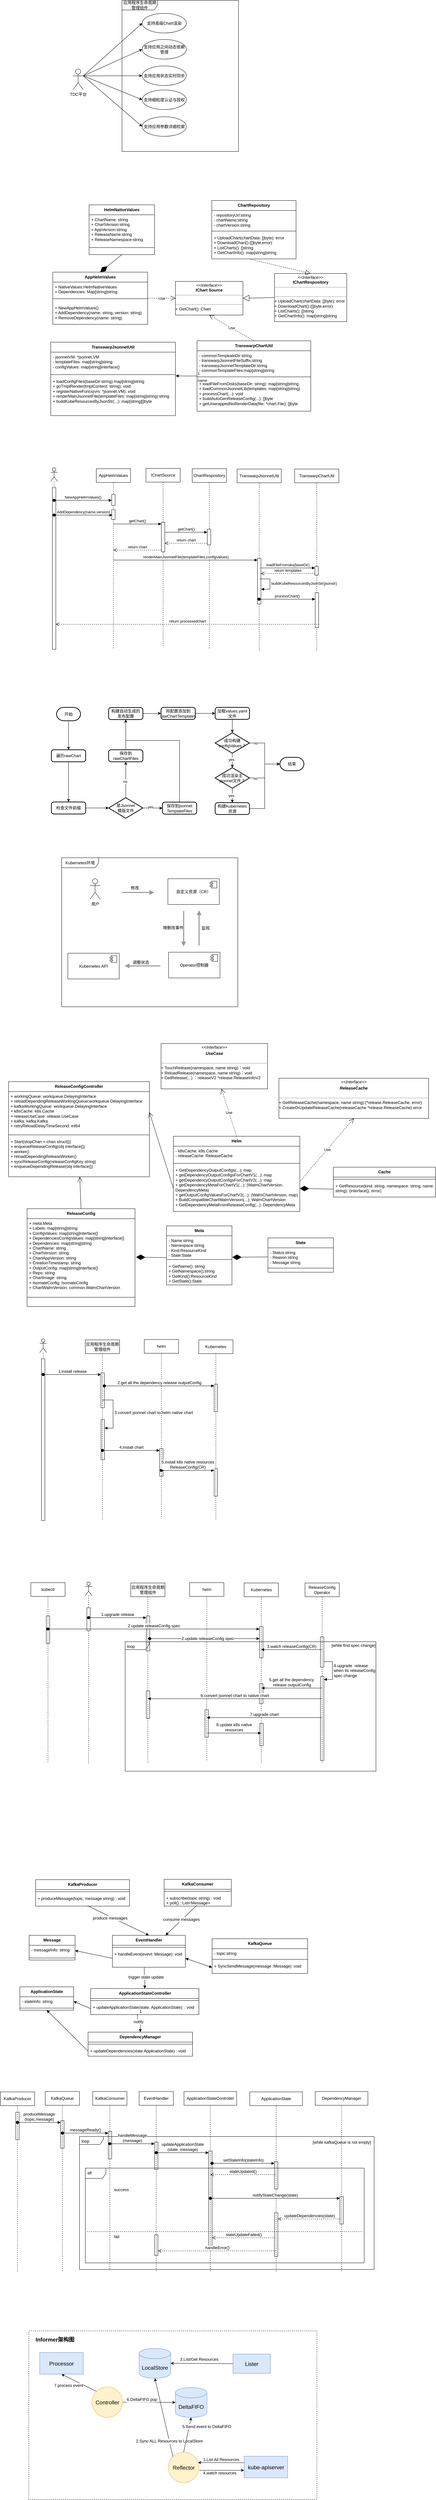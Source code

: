 <mxfile version="23.0.0" type="github">
  <diagram name="第 1 页" id="yZunspwBwA8Hu7tk7gx-">
    <mxGraphModel dx="2493" dy="4863" grid="0" gridSize="10" guides="1" tooltips="1" connect="1" arrows="1" fold="1" page="0" pageScale="1" pageWidth="827" pageHeight="1169" math="0" shadow="0">
      <root>
        <mxCell id="0" />
        <mxCell id="1" parent="0" />
        <mxCell id="4g_r35mxg7f-W7c9p7ji-436" value="" style="rounded=0;whiteSpace=wrap;html=1;align=left;verticalAlign=top;spacingLeft=4;spacingRight=4;fontFamily=Helvetica;fontSize=12;fontColor=default;fillColor=none;gradientColor=none;dashed=1;" vertex="1" parent="1">
          <mxGeometry x="-453" y="3138" width="841" height="491" as="geometry" />
        </mxCell>
        <mxCell id="CTEW_f1p-4XAKWupYN5k-1" value="HelmNativeValues" style="swimlane;fontStyle=1;align=center;verticalAlign=top;childLayout=stackLayout;horizontal=1;startSize=29;horizontalStack=0;resizeParent=1;resizeParentMax=0;resizeLast=0;collapsible=1;marginBottom=0;whiteSpace=wrap;html=1;" parent="1" vertex="1">
          <mxGeometry x="-277" y="-3053.5" width="191" height="145" as="geometry" />
        </mxCell>
        <mxCell id="CTEW_f1p-4XAKWupYN5k-2" value="+ ChartName: string&lt;br&gt;+ ChartVersion:string&lt;br&gt;+ AppVersion:string&lt;br&gt;+ ReleaseName:string&lt;br&gt;+ ReleaseNamespace:string" style="text;strokeColor=none;fillColor=none;align=left;verticalAlign=top;spacingLeft=4;spacingRight=4;overflow=hidden;rotatable=0;points=[[0,0.5],[1,0.5]];portConstraint=eastwest;whiteSpace=wrap;html=1;" parent="CTEW_f1p-4XAKWupYN5k-1" vertex="1">
          <mxGeometry y="29" width="191" height="75" as="geometry" />
        </mxCell>
        <mxCell id="CTEW_f1p-4XAKWupYN5k-3" value="" style="line;strokeWidth=1;fillColor=none;align=left;verticalAlign=middle;spacingTop=-1;spacingLeft=3;spacingRight=3;rotatable=0;labelPosition=right;points=[];portConstraint=eastwest;strokeColor=inherit;" parent="CTEW_f1p-4XAKWupYN5k-1" vertex="1">
          <mxGeometry y="104" width="191" height="41" as="geometry" />
        </mxCell>
        <mxCell id="CTEW_f1p-4XAKWupYN5k-19" value="AppHelmValues" style="swimlane;fontStyle=1;align=center;verticalAlign=top;childLayout=stackLayout;horizontal=1;startSize=29;horizontalStack=0;resizeParent=1;resizeParentMax=0;resizeLast=0;collapsible=1;marginBottom=0;whiteSpace=wrap;html=1;" parent="1" vertex="1">
          <mxGeometry x="-383" y="-2857.5" width="277" height="152" as="geometry" />
        </mxCell>
        <mxCell id="CTEW_f1p-4XAKWupYN5k-20" value="+ NativeValues:HelmNativeValues&lt;br&gt;+ Dependencies: Map[string]string&lt;br&gt;" style="text;strokeColor=none;fillColor=none;align=left;verticalAlign=top;spacingLeft=4;spacingRight=4;overflow=hidden;rotatable=0;points=[[0,0.5],[1,0.5]];portConstraint=eastwest;whiteSpace=wrap;html=1;" parent="CTEW_f1p-4XAKWupYN5k-19" vertex="1">
          <mxGeometry y="29" width="277" height="36" as="geometry" />
        </mxCell>
        <mxCell id="CTEW_f1p-4XAKWupYN5k-21" value="" style="line;strokeWidth=1;fillColor=none;align=left;verticalAlign=middle;spacingTop=-1;spacingLeft=3;spacingRight=3;rotatable=0;labelPosition=right;points=[];portConstraint=eastwest;strokeColor=inherit;" parent="CTEW_f1p-4XAKWupYN5k-19" vertex="1">
          <mxGeometry y="65" width="277" height="25" as="geometry" />
        </mxCell>
        <mxCell id="CTEW_f1p-4XAKWupYN5k-49" value="+ NewAppHelmValues()&lt;br style=&quot;border-color: var(--border-color); padding: 0px; margin: 0px;&quot;&gt;+ AddDependency(name: string, version: string)&lt;br style=&quot;border-color: var(--border-color); padding: 0px; margin: 0px;&quot;&gt;+ RemoveDependency(name: string)" style="text;strokeColor=none;fillColor=none;align=left;verticalAlign=top;spacingLeft=4;spacingRight=4;overflow=hidden;rotatable=0;points=[[0,0.5],[1,0.5]];portConstraint=eastwest;whiteSpace=wrap;html=1;" parent="CTEW_f1p-4XAKWupYN5k-19" vertex="1">
          <mxGeometry y="90" width="277" height="62" as="geometry" />
        </mxCell>
        <mxCell id="CTEW_f1p-4XAKWupYN5k-25" value="TranswarpChartUtil" style="swimlane;fontStyle=1;align=center;verticalAlign=top;childLayout=stackLayout;horizontal=1;startSize=29;horizontalStack=0;resizeParent=1;resizeParentMax=0;resizeLast=0;collapsible=1;marginBottom=0;whiteSpace=wrap;html=1;" parent="1" vertex="1">
          <mxGeometry x="38" y="-2657.5" width="332" height="205" as="geometry" />
        </mxCell>
        <mxCell id="CTEW_f1p-4XAKWupYN5k-32" value="- commonTempkateDir:string&lt;br&gt;- transwarpJsonnetFileSuffix:string&lt;br&gt;- transwarpJsonnetTemplateDir:string&lt;br&gt;- commonTemplateFiles:map[string]string" style="text;strokeColor=none;fillColor=none;align=left;verticalAlign=top;spacingLeft=4;spacingRight=4;overflow=hidden;rotatable=0;points=[[0,0.5],[1,0.5]];portConstraint=eastwest;whiteSpace=wrap;html=1;" parent="CTEW_f1p-4XAKWupYN5k-25" vertex="1">
          <mxGeometry y="29" width="332" height="70" as="geometry" />
        </mxCell>
        <mxCell id="CTEW_f1p-4XAKWupYN5k-27" value="" style="line;strokeWidth=1;fillColor=none;align=left;verticalAlign=middle;spacingTop=-1;spacingLeft=3;spacingRight=3;rotatable=0;labelPosition=right;points=[];portConstraint=eastwest;strokeColor=inherit;" parent="CTEW_f1p-4XAKWupYN5k-25" vertex="1">
          <mxGeometry y="99" width="332" height="12" as="geometry" />
        </mxCell>
        <mxCell id="CTEW_f1p-4XAKWupYN5k-26" value="&lt;div&gt;+ loadFileFromDisks(baseDir: string): map[string]string&lt;/div&gt;&lt;div&gt;+ loadCommonJsonnetLib(templates: map[string]string)&lt;/div&gt;&lt;div&gt;+ processChart(...): void&lt;/div&gt;&lt;div&gt;+ buildAutoGenReleaseConfig(...): []byte&lt;/div&gt;&lt;div&gt;+ getUnwrappedNoRenderData(file: *chart.File): []byte&lt;/div&gt;" style="text;strokeColor=none;fillColor=none;align=left;verticalAlign=top;spacingLeft=4;spacingRight=4;overflow=hidden;rotatable=0;points=[[0,0.5],[1,0.5]];portConstraint=eastwest;whiteSpace=wrap;html=1;" parent="CTEW_f1p-4XAKWupYN5k-25" vertex="1">
          <mxGeometry y="111" width="332" height="94" as="geometry" />
        </mxCell>
        <mxCell id="CTEW_f1p-4XAKWupYN5k-28" value="TranswarpJsonnetUtil" style="swimlane;fontStyle=1;align=center;verticalAlign=top;childLayout=stackLayout;horizontal=1;startSize=29;horizontalStack=0;resizeParent=1;resizeParentMax=0;resizeLast=0;collapsible=1;marginBottom=0;whiteSpace=wrap;html=1;" parent="1" vertex="1">
          <mxGeometry x="-389" y="-2653.5" width="364" height="214" as="geometry" />
        </mxCell>
        <mxCell id="CTEW_f1p-4XAKWupYN5k-29" value="&lt;div&gt;- jsonnetVM: *jsonnet.VM&lt;/div&gt;&lt;div&gt;- templateFiles: map[string]string&lt;/div&gt;&lt;div&gt;- configValues: map[string]interface{}&lt;/div&gt;" style="text;strokeColor=none;fillColor=none;align=left;verticalAlign=top;spacingLeft=4;spacingRight=4;overflow=hidden;rotatable=0;points=[[0,0.5],[1,0.5]];portConstraint=eastwest;whiteSpace=wrap;html=1;" parent="CTEW_f1p-4XAKWupYN5k-28" vertex="1">
          <mxGeometry y="29" width="364" height="60" as="geometry" />
        </mxCell>
        <mxCell id="CTEW_f1p-4XAKWupYN5k-30" value="" style="line;strokeWidth=1;fillColor=none;align=left;verticalAlign=middle;spacingTop=-1;spacingLeft=3;spacingRight=3;rotatable=0;labelPosition=right;points=[];portConstraint=eastwest;strokeColor=inherit;" parent="CTEW_f1p-4XAKWupYN5k-28" vertex="1">
          <mxGeometry y="89" width="364" height="11" as="geometry" />
        </mxCell>
        <mxCell id="CTEW_f1p-4XAKWupYN5k-33" value="&lt;div&gt;+ loadConfigFiles(baseDir:string):map[string]string&lt;/div&gt;&lt;div&gt;+ goTmplRender(tmplContent: string): void&lt;/div&gt;&lt;div&gt;+ registerNativeFuncs(vm: *jsonnet.VM): void&lt;/div&gt;&lt;div&gt;+ renderMainJsonnetFile(templateFiles: map[string]string):string&lt;/div&gt;&lt;div&gt;+ buildKubeResourcesByJsonStr(...): map[string][]byte&lt;/div&gt;" style="text;strokeColor=none;fillColor=none;align=left;verticalAlign=top;spacingLeft=4;spacingRight=4;overflow=hidden;rotatable=0;points=[[0,0.5],[1,0.5]];portConstraint=eastwest;whiteSpace=wrap;html=1;" parent="CTEW_f1p-4XAKWupYN5k-28" vertex="1">
          <mxGeometry y="100" width="364" height="114" as="geometry" />
        </mxCell>
        <mxCell id="CTEW_f1p-4XAKWupYN5k-43" value="ChartRepository" style="swimlane;fontStyle=1;align=center;verticalAlign=top;childLayout=stackLayout;horizontal=1;startSize=29;horizontalStack=0;resizeParent=1;resizeParentMax=0;resizeLast=0;collapsible=1;marginBottom=0;whiteSpace=wrap;html=1;" parent="1" vertex="1">
          <mxGeometry x="81" y="-3066" width="246" height="170" as="geometry" />
        </mxCell>
        <mxCell id="CTEW_f1p-4XAKWupYN5k-44" value="- repositoryUrl:string&lt;br&gt;- chartName:string&lt;br&gt;- chartVersion:string&lt;br&gt;" style="text;strokeColor=none;fillColor=none;align=left;verticalAlign=top;spacingLeft=4;spacingRight=4;overflow=hidden;rotatable=0;points=[[0,0.5],[1,0.5]];portConstraint=eastwest;whiteSpace=wrap;html=1;" parent="CTEW_f1p-4XAKWupYN5k-43" vertex="1">
          <mxGeometry y="29" width="246" height="54" as="geometry" />
        </mxCell>
        <mxCell id="CTEW_f1p-4XAKWupYN5k-45" value="" style="line;strokeWidth=1;fillColor=none;align=left;verticalAlign=middle;spacingTop=-1;spacingLeft=3;spacingRight=3;rotatable=0;labelPosition=right;points=[];portConstraint=eastwest;strokeColor=inherit;" parent="CTEW_f1p-4XAKWupYN5k-43" vertex="1">
          <mxGeometry y="83" width="246" height="12" as="geometry" />
        </mxCell>
        <mxCell id="CTEW_f1p-4XAKWupYN5k-46" value="&lt;div&gt;+ UploadChart(chartData: []byte): error&lt;/div&gt;&lt;div&gt;+ DownloadChart():([]byte,error)&lt;/div&gt;&lt;div&gt;+ ListCharts(): []string&lt;/div&gt;&lt;div&gt;+ GetChartInfo(): map[string]string&lt;/div&gt;&lt;div&gt;&lt;br&gt;&lt;/div&gt;" style="text;strokeColor=none;fillColor=none;align=left;verticalAlign=top;spacingLeft=4;spacingRight=4;overflow=hidden;rotatable=0;points=[[0,0.5],[1,0.5]];portConstraint=eastwest;whiteSpace=wrap;html=1;" parent="CTEW_f1p-4XAKWupYN5k-43" vertex="1">
          <mxGeometry y="95" width="246" height="75" as="geometry" />
        </mxCell>
        <mxCell id="CTEW_f1p-4XAKWupYN5k-58" value="Use" style="endArrow=open;endSize=12;dashed=1;html=1;rounded=0;exitX=1;exitY=0.5;exitDx=0;exitDy=0;entryX=0;entryY=0.5;entryDx=0;entryDy=0;edgeStyle=orthogonalEdgeStyle;" parent="1" source="CTEW_f1p-4XAKWupYN5k-19" target="CTEW_f1p-4XAKWupYN5k-68" edge="1">
          <mxGeometry width="160" relative="1" as="geometry">
            <mxPoint x="-5" y="-2409.5" as="sourcePoint" />
            <mxPoint x="155" y="-2409.5" as="targetPoint" />
          </mxGeometry>
        </mxCell>
        <mxCell id="CTEW_f1p-4XAKWupYN5k-59" value="&lt;p style=&quot;margin:0px;margin-top:4px;text-align:center;&quot;&gt;&lt;i&gt;&amp;lt;&amp;lt;Interface&amp;gt;&amp;gt;&lt;/i&gt;&lt;br&gt;&lt;b&gt;IChartRespository&lt;/b&gt;&lt;/p&gt;&lt;hr size=&quot;1&quot;&gt;&lt;p style=&quot;margin:0px;margin-left:4px;&quot;&gt;&lt;br&gt;&lt;/p&gt;&lt;hr size=&quot;1&quot;&gt;&lt;div style=&quot;border-color: var(--border-color);&quot;&gt;+ UploadChart(chartData: []byte): error&lt;/div&gt;&lt;div style=&quot;border-color: var(--border-color);&quot;&gt;+ DownloadChart():([]byte,error)&lt;/div&gt;&lt;div style=&quot;border-color: var(--border-color);&quot;&gt;+ ListCharts(): []string&lt;/div&gt;&lt;div style=&quot;border-color: var(--border-color);&quot;&gt;+ GetChartInfo(): map[string]string&lt;/div&gt;" style="verticalAlign=top;align=left;overflow=fill;fontSize=12;fontFamily=Helvetica;html=1;whiteSpace=wrap;" parent="1" vertex="1">
          <mxGeometry x="264" y="-2853.5" width="211" height="140" as="geometry" />
        </mxCell>
        <mxCell id="CTEW_f1p-4XAKWupYN5k-63" value="Use" style="endArrow=open;endSize=12;dashed=1;html=1;rounded=0;exitX=0.5;exitY=0;exitDx=0;exitDy=0;entryX=0.5;entryY=1;entryDx=0;entryDy=0;" parent="1" source="CTEW_f1p-4XAKWupYN5k-25" target="CTEW_f1p-4XAKWupYN5k-68" edge="1">
          <mxGeometry width="160" relative="1" as="geometry">
            <mxPoint x="146" y="-2724.5" as="sourcePoint" />
            <mxPoint x="306" y="-2724.5" as="targetPoint" />
          </mxGeometry>
        </mxCell>
        <mxCell id="CTEW_f1p-4XAKWupYN5k-64" value="" style="endArrow=diamondThin;endFill=1;endSize=24;html=1;rounded=0;entryX=0.5;entryY=0;entryDx=0;entryDy=0;exitX=0.5;exitY=1;exitDx=0;exitDy=0;" parent="1" source="CTEW_f1p-4XAKWupYN5k-1" target="CTEW_f1p-4XAKWupYN5k-19" edge="1">
          <mxGeometry width="160" relative="1" as="geometry">
            <mxPoint x="-96" y="-2990.5" as="sourcePoint" />
            <mxPoint x="64" y="-2990.5" as="targetPoint" />
          </mxGeometry>
        </mxCell>
        <mxCell id="CTEW_f1p-4XAKWupYN5k-65" value="" style="endArrow=block;dashed=1;endFill=0;endSize=12;html=1;rounded=0;exitX=0.462;exitY=1.016;exitDx=0;exitDy=0;exitPerimeter=0;entryX=0.5;entryY=0;entryDx=0;entryDy=0;" parent="1" source="CTEW_f1p-4XAKWupYN5k-46" target="CTEW_f1p-4XAKWupYN5k-59" edge="1">
          <mxGeometry width="160" relative="1" as="geometry">
            <mxPoint x="143" y="-2982.5" as="sourcePoint" />
            <mxPoint x="692.5" y="-2956.5" as="targetPoint" />
          </mxGeometry>
        </mxCell>
        <mxCell id="CTEW_f1p-4XAKWupYN5k-66" value="name" style="endArrow=block;endFill=1;html=1;edgeStyle=orthogonalEdgeStyle;align=left;verticalAlign=top;rounded=0;exitX=0;exitY=0.5;exitDx=0;exitDy=0;entryX=1.002;entryY=-0.016;entryDx=0;entryDy=0;entryPerimeter=0;" parent="1" source="CTEW_f1p-4XAKWupYN5k-25" target="CTEW_f1p-4XAKWupYN5k-33" edge="1">
          <mxGeometry x="-1" relative="1" as="geometry">
            <mxPoint x="445" y="-2546" as="sourcePoint" />
            <mxPoint x="605" y="-2546" as="targetPoint" />
          </mxGeometry>
        </mxCell>
        <mxCell id="CTEW_f1p-4XAKWupYN5k-67" value="1" style="edgeLabel;resizable=0;html=1;align=left;verticalAlign=bottom;" parent="CTEW_f1p-4XAKWupYN5k-66" connectable="0" vertex="1">
          <mxGeometry x="-1" relative="1" as="geometry" />
        </mxCell>
        <mxCell id="CTEW_f1p-4XAKWupYN5k-68" value="&lt;p style=&quot;margin:0px;margin-top:4px;text-align:center;&quot;&gt;&lt;i&gt;&amp;lt;&amp;lt;Interface&amp;gt;&amp;gt;&lt;/i&gt;&lt;br&gt;&lt;b&gt;IChart Source&lt;/b&gt;&lt;/p&gt;&lt;hr size=&quot;1&quot;&gt;&lt;p style=&quot;margin:0px;margin-left:4px;&quot;&gt;&lt;br&gt;&lt;/p&gt;&lt;hr size=&quot;1&quot;&gt;&lt;div style=&quot;border-color: var(--border-color);&quot;&gt;+ GetChart(): Chart&lt;/div&gt;&lt;div style=&quot;border-color: var(--border-color);&quot;&gt;&lt;br&gt;&lt;/div&gt;" style="verticalAlign=top;align=left;overflow=fill;fontSize=12;fontFamily=Helvetica;html=1;whiteSpace=wrap;" parent="1" vertex="1">
          <mxGeometry x="-25" y="-2830.5" width="197" height="98" as="geometry" />
        </mxCell>
        <mxCell id="CTEW_f1p-4XAKWupYN5k-70" value="" style="endArrow=block;endSize=16;endFill=0;html=1;rounded=0;exitX=0;exitY=0.5;exitDx=0;exitDy=0;entryX=1;entryY=0.5;entryDx=0;entryDy=0;" parent="1" source="CTEW_f1p-4XAKWupYN5k-59" target="CTEW_f1p-4XAKWupYN5k-68" edge="1">
          <mxGeometry width="160" relative="1" as="geometry">
            <mxPoint x="148" y="-2740.5" as="sourcePoint" />
            <mxPoint x="306" y="-2740.5" as="targetPoint" />
          </mxGeometry>
        </mxCell>
        <mxCell id="4g_r35mxg7f-W7c9p7ji-1" value="AppHelmValues&lt;br&gt;" style="shape=umlLifeline;perimeter=lifelinePerimeter;whiteSpace=wrap;html=1;container=1;dropTarget=0;collapsible=0;recursiveResize=0;outlineConnect=0;portConstraint=eastwest;newEdgeStyle={&quot;curved&quot;:0,&quot;rounded&quot;:0};" vertex="1" parent="1">
          <mxGeometry x="-256" y="-2285" width="100" height="523" as="geometry" />
        </mxCell>
        <mxCell id="4g_r35mxg7f-W7c9p7ji-37" value="" style="html=1;points=[[0,0,0,0,5],[0,1,0,0,-5],[1,0,0,0,5],[1,1,0,0,-5]];perimeter=orthogonalPerimeter;outlineConnect=0;targetShapes=umlLifeline;portConstraint=eastwest;newEdgeStyle={&quot;curved&quot;:0,&quot;rounded&quot;:0};" vertex="1" parent="4g_r35mxg7f-W7c9p7ji-1">
          <mxGeometry x="45" y="75" width="10" height="32" as="geometry" />
        </mxCell>
        <mxCell id="4g_r35mxg7f-W7c9p7ji-41" value="" style="html=1;points=[[0,0,0,0,5],[0,1,0,0,-5],[1,0,0,0,5],[1,1,0,0,-5]];perimeter=orthogonalPerimeter;outlineConnect=0;targetShapes=umlLifeline;portConstraint=eastwest;newEdgeStyle={&quot;curved&quot;:0,&quot;rounded&quot;:0};" vertex="1" parent="4g_r35mxg7f-W7c9p7ji-1">
          <mxGeometry x="45" y="119" width="10" height="29" as="geometry" />
        </mxCell>
        <mxCell id="4g_r35mxg7f-W7c9p7ji-2" value="IChartSource" style="shape=umlLifeline;perimeter=lifelinePerimeter;whiteSpace=wrap;html=1;container=1;dropTarget=0;collapsible=0;recursiveResize=0;outlineConnect=0;portConstraint=eastwest;newEdgeStyle={&quot;curved&quot;:0,&quot;rounded&quot;:0};" vertex="1" parent="1">
          <mxGeometry x="-111" y="-2286" width="100" height="521" as="geometry" />
        </mxCell>
        <mxCell id="4g_r35mxg7f-W7c9p7ji-19" value="" style="html=1;points=[[0,0,0,0,5],[0,1,0,0,-5],[1,0,0,0,5],[1,1,0,0,-5]];perimeter=orthogonalPerimeter;outlineConnect=0;targetShapes=umlLifeline;portConstraint=eastwest;newEdgeStyle={&quot;curved&quot;:0,&quot;rounded&quot;:0};" vertex="1" parent="4g_r35mxg7f-W7c9p7ji-2">
          <mxGeometry x="45" y="157" width="10" height="86" as="geometry" />
        </mxCell>
        <mxCell id="4g_r35mxg7f-W7c9p7ji-3" value="ChartRespository" style="shape=umlLifeline;perimeter=lifelinePerimeter;whiteSpace=wrap;html=1;container=1;dropTarget=0;collapsible=0;recursiveResize=0;outlineConnect=0;portConstraint=eastwest;newEdgeStyle={&quot;curved&quot;:0,&quot;rounded&quot;:0};" vertex="1" parent="1">
          <mxGeometry x="24" y="-2285" width="100" height="523" as="geometry" />
        </mxCell>
        <mxCell id="4g_r35mxg7f-W7c9p7ji-22" value="" style="html=1;points=[[0,0,0,0,5],[0,1,0,0,-5],[1,0,0,0,5],[1,1,0,0,-5]];perimeter=orthogonalPerimeter;outlineConnect=0;targetShapes=umlLifeline;portConstraint=eastwest;newEdgeStyle={&quot;curved&quot;:0,&quot;rounded&quot;:0};" vertex="1" parent="4g_r35mxg7f-W7c9p7ji-3">
          <mxGeometry x="44" y="176" width="10" height="46" as="geometry" />
        </mxCell>
        <mxCell id="4g_r35mxg7f-W7c9p7ji-4" value="TranswarpJsonnetUtil" style="shape=umlLifeline;perimeter=lifelinePerimeter;whiteSpace=wrap;html=1;container=1;dropTarget=0;collapsible=0;recursiveResize=0;outlineConnect=0;portConstraint=eastwest;newEdgeStyle={&quot;curved&quot;:0,&quot;rounded&quot;:0};" vertex="1" parent="1">
          <mxGeometry x="155" y="-2284" width="129" height="529" as="geometry" />
        </mxCell>
        <mxCell id="4g_r35mxg7f-W7c9p7ji-28" value="" style="html=1;points=[[0,0,0,0,5],[0,1,0,0,-5],[1,0,0,0,5],[1,1,0,0,-5]];perimeter=orthogonalPerimeter;outlineConnect=0;targetShapes=umlLifeline;portConstraint=eastwest;newEdgeStyle={&quot;curved&quot;:0,&quot;rounded&quot;:0};" vertex="1" parent="4g_r35mxg7f-W7c9p7ji-4">
          <mxGeometry x="59.5" y="260" width="10" height="133" as="geometry" />
        </mxCell>
        <mxCell id="4g_r35mxg7f-W7c9p7ji-46" value="buildKubeResourcesByJsonStr(jsonstr)" style="html=1;align=left;spacingLeft=2;endArrow=block;rounded=0;edgeStyle=orthogonalEdgeStyle;curved=0;rounded=0;" edge="1" parent="4g_r35mxg7f-W7c9p7ji-4">
          <mxGeometry relative="1" as="geometry">
            <mxPoint x="66" y="320" as="sourcePoint" />
            <Array as="points">
              <mxPoint x="96" y="350" />
            </Array>
            <mxPoint x="70" y="350" as="targetPoint" />
          </mxGeometry>
        </mxCell>
        <mxCell id="4g_r35mxg7f-W7c9p7ji-5" value="TranswarpChartUtil" style="shape=umlLifeline;perimeter=lifelinePerimeter;whiteSpace=wrap;html=1;container=1;dropTarget=0;collapsible=0;recursiveResize=0;outlineConnect=0;portConstraint=eastwest;newEdgeStyle={&quot;curved&quot;:0,&quot;rounded&quot;:0};" vertex="1" parent="1">
          <mxGeometry x="323" y="-2284" width="129" height="531" as="geometry" />
        </mxCell>
        <mxCell id="4g_r35mxg7f-W7c9p7ji-31" value="" style="html=1;points=[[0,0,0,0,5],[0,1,0,0,-5],[1,0,0,0,5],[1,1,0,0,-5]];perimeter=orthogonalPerimeter;outlineConnect=0;targetShapes=umlLifeline;portConstraint=eastwest;newEdgeStyle={&quot;curved&quot;:0,&quot;rounded&quot;:0};" vertex="1" parent="4g_r35mxg7f-W7c9p7ji-5">
          <mxGeometry x="59" y="283" width="10" height="26" as="geometry" />
        </mxCell>
        <mxCell id="4g_r35mxg7f-W7c9p7ji-47" value="" style="html=1;points=[[0,0,0,0,5],[0,1,0,0,-5],[1,0,0,0,5],[1,1,0,0,-5]];perimeter=orthogonalPerimeter;outlineConnect=0;targetShapes=umlLifeline;portConstraint=eastwest;newEdgeStyle={&quot;curved&quot;:0,&quot;rounded&quot;:0};" vertex="1" parent="4g_r35mxg7f-W7c9p7ji-5">
          <mxGeometry x="60" y="360" width="10" height="102" as="geometry" />
        </mxCell>
        <mxCell id="4g_r35mxg7f-W7c9p7ji-20" value="getChart()" style="html=1;verticalAlign=bottom;endArrow=block;curved=0;rounded=0;entryX=0;entryY=0;entryDx=0;entryDy=5;" edge="1" parent="1">
          <mxGeometry relative="1" as="geometry">
            <mxPoint x="-207" y="-2124" as="sourcePoint" />
            <mxPoint x="-66" y="-2124" as="targetPoint" />
          </mxGeometry>
        </mxCell>
        <mxCell id="4g_r35mxg7f-W7c9p7ji-23" value="getChart()" style="html=1;verticalAlign=bottom;endArrow=block;curved=0;rounded=0;entryX=0;entryY=0;entryDx=0;entryDy=5;" edge="1" parent="1" source="4g_r35mxg7f-W7c9p7ji-19">
          <mxGeometry relative="1" as="geometry">
            <mxPoint x="-61.5" y="-2094" as="sourcePoint" />
            <mxPoint x="68" y="-2100" as="targetPoint" />
          </mxGeometry>
        </mxCell>
        <mxCell id="4g_r35mxg7f-W7c9p7ji-24" value="return chart" style="html=1;verticalAlign=bottom;endArrow=open;dashed=1;endSize=8;curved=0;rounded=0;exitX=0;exitY=1;exitDx=0;exitDy=-5;" edge="1" source="4g_r35mxg7f-W7c9p7ji-22" parent="1" target="4g_r35mxg7f-W7c9p7ji-19">
          <mxGeometry relative="1" as="geometry">
            <mxPoint x="-61.5" y="-2028" as="targetPoint" />
          </mxGeometry>
        </mxCell>
        <mxCell id="4g_r35mxg7f-W7c9p7ji-21" value="return chart" style="html=1;verticalAlign=bottom;endArrow=open;dashed=1;endSize=8;curved=0;rounded=0;exitX=0;exitY=1;exitDx=0;exitDy=-5;" edge="1" source="4g_r35mxg7f-W7c9p7ji-19" parent="1" target="4g_r35mxg7f-W7c9p7ji-1">
          <mxGeometry relative="1" as="geometry">
            <mxPoint x="-239" y="-1999" as="targetPoint" />
          </mxGeometry>
        </mxCell>
        <mxCell id="4g_r35mxg7f-W7c9p7ji-29" value="renderMainJsonnetFile(templateFiles,configValues)" style="html=1;verticalAlign=bottom;endArrow=block;curved=0;rounded=0;entryX=0;entryY=0;entryDx=0;entryDy=5;" edge="1" target="4g_r35mxg7f-W7c9p7ji-28" parent="1" source="4g_r35mxg7f-W7c9p7ji-1">
          <mxGeometry relative="1" as="geometry">
            <mxPoint x="192" y="-1900" as="sourcePoint" />
          </mxGeometry>
        </mxCell>
        <mxCell id="4g_r35mxg7f-W7c9p7ji-30" value="return processedchart" style="html=1;verticalAlign=bottom;endArrow=open;dashed=1;endSize=8;curved=0;rounded=0;" edge="1" parent="1" target="4g_r35mxg7f-W7c9p7ji-36">
          <mxGeometry relative="1" as="geometry">
            <mxPoint x="-405" y="-1832" as="targetPoint" />
            <mxPoint x="394.5" y="-1832" as="sourcePoint" />
          </mxGeometry>
        </mxCell>
        <mxCell id="4g_r35mxg7f-W7c9p7ji-32" value="loadFileFromsks(baseDir)" style="html=1;verticalAlign=bottom;endArrow=block;curved=0;rounded=0;entryX=0;entryY=0;entryDx=0;entryDy=5;" edge="1" target="4g_r35mxg7f-W7c9p7ji-31" parent="1">
          <mxGeometry relative="1" as="geometry">
            <mxPoint x="223" y="-1996" as="sourcePoint" />
          </mxGeometry>
        </mxCell>
        <mxCell id="4g_r35mxg7f-W7c9p7ji-33" value="return templates" style="html=1;verticalAlign=bottom;endArrow=open;dashed=1;endSize=8;curved=0;rounded=0;exitX=0;exitY=1;exitDx=0;exitDy=-5;" edge="1" source="4g_r35mxg7f-W7c9p7ji-31" parent="1" target="4g_r35mxg7f-W7c9p7ji-28">
          <mxGeometry relative="1" as="geometry">
            <mxPoint x="223" y="-1926" as="targetPoint" />
          </mxGeometry>
        </mxCell>
        <mxCell id="4g_r35mxg7f-W7c9p7ji-35" value="" style="shape=umlLifeline;perimeter=lifelinePerimeter;whiteSpace=wrap;html=1;container=1;dropTarget=0;collapsible=0;recursiveResize=0;outlineConnect=0;portConstraint=eastwest;newEdgeStyle={&quot;curved&quot;:0,&quot;rounded&quot;:0};participant=umlActor;" vertex="1" parent="1">
          <mxGeometry x="-389" y="-2288" width="20" height="529" as="geometry" />
        </mxCell>
        <mxCell id="4g_r35mxg7f-W7c9p7ji-36" value="" style="html=1;points=[[0,0,0,0,5],[0,1,0,0,-5],[1,0,0,0,5],[1,1,0,0,-5]];perimeter=orthogonalPerimeter;outlineConnect=0;targetShapes=umlLifeline;portConstraint=eastwest;newEdgeStyle={&quot;curved&quot;:0,&quot;rounded&quot;:0};" vertex="1" parent="4g_r35mxg7f-W7c9p7ji-35">
          <mxGeometry x="5" y="58" width="10" height="471" as="geometry" />
        </mxCell>
        <mxCell id="4g_r35mxg7f-W7c9p7ji-38" value="NewAppHelmValues()" style="html=1;verticalAlign=bottom;startArrow=oval;endArrow=block;startSize=8;curved=0;rounded=0;" edge="1" target="4g_r35mxg7f-W7c9p7ji-37" parent="1" source="4g_r35mxg7f-W7c9p7ji-35">
          <mxGeometry relative="1" as="geometry">
            <mxPoint x="-352" y="-2201" as="sourcePoint" />
            <Array as="points">
              <mxPoint x="-311" y="-2193" />
            </Array>
          </mxGeometry>
        </mxCell>
        <mxCell id="4g_r35mxg7f-W7c9p7ji-42" value="AddDependency(name,version)" style="html=1;verticalAlign=bottom;startArrow=oval;endArrow=block;startSize=8;curved=0;rounded=0;entryX=0;entryY=0;entryDx=0;entryDy=5;" edge="1" parent="1">
          <mxGeometry relative="1" as="geometry">
            <mxPoint x="-379" y="-2150" as="sourcePoint" />
            <mxPoint x="-209" y="-2150" as="targetPoint" />
          </mxGeometry>
        </mxCell>
        <mxCell id="4g_r35mxg7f-W7c9p7ji-48" value="processChart()" style="html=1;verticalAlign=bottom;startArrow=oval;endArrow=block;startSize=8;curved=0;rounded=0;entryX=0;entryY=0;entryDx=0;entryDy=5;" edge="1" parent="1">
          <mxGeometry relative="1" as="geometry">
            <mxPoint x="219" y="-1905" as="sourcePoint" />
            <mxPoint x="383" y="-1905" as="targetPoint" />
          </mxGeometry>
        </mxCell>
        <mxCell id="4g_r35mxg7f-W7c9p7ji-58" style="rounded=0;orthogonalLoop=1;jettySize=auto;html=1;exitX=1;exitY=0.333;exitDx=0;exitDy=0;exitPerimeter=0;entryX=0;entryY=0.5;entryDx=0;entryDy=0;" edge="1" parent="1" source="4g_r35mxg7f-W7c9p7ji-49" target="4g_r35mxg7f-W7c9p7ji-53">
          <mxGeometry relative="1" as="geometry" />
        </mxCell>
        <mxCell id="4g_r35mxg7f-W7c9p7ji-59" style="rounded=0;orthogonalLoop=1;jettySize=auto;html=1;exitX=1;exitY=0.333;exitDx=0;exitDy=0;exitPerimeter=0;entryX=0;entryY=0.5;entryDx=0;entryDy=0;" edge="1" parent="1" source="4g_r35mxg7f-W7c9p7ji-49" target="4g_r35mxg7f-W7c9p7ji-54">
          <mxGeometry relative="1" as="geometry" />
        </mxCell>
        <mxCell id="4g_r35mxg7f-W7c9p7ji-60" style="rounded=0;orthogonalLoop=1;jettySize=auto;html=1;exitX=1;exitY=0.333;exitDx=0;exitDy=0;exitPerimeter=0;entryX=0;entryY=0.5;entryDx=0;entryDy=0;" edge="1" parent="1" source="4g_r35mxg7f-W7c9p7ji-49" target="4g_r35mxg7f-W7c9p7ji-55">
          <mxGeometry relative="1" as="geometry" />
        </mxCell>
        <mxCell id="4g_r35mxg7f-W7c9p7ji-61" style="rounded=0;orthogonalLoop=1;jettySize=auto;html=1;exitX=1;exitY=0.333;exitDx=0;exitDy=0;exitPerimeter=0;entryX=0;entryY=0.5;entryDx=0;entryDy=0;" edge="1" parent="1" source="4g_r35mxg7f-W7c9p7ji-49" target="4g_r35mxg7f-W7c9p7ji-56">
          <mxGeometry relative="1" as="geometry" />
        </mxCell>
        <mxCell id="4g_r35mxg7f-W7c9p7ji-62" style="rounded=0;orthogonalLoop=1;jettySize=auto;html=1;exitX=1;exitY=0.333;exitDx=0;exitDy=0;exitPerimeter=0;entryX=0;entryY=0.5;entryDx=0;entryDy=0;" edge="1" parent="1" source="4g_r35mxg7f-W7c9p7ji-49" target="4g_r35mxg7f-W7c9p7ji-57">
          <mxGeometry relative="1" as="geometry" />
        </mxCell>
        <mxCell id="4g_r35mxg7f-W7c9p7ji-49" value="TDC平台" style="shape=umlActor;verticalLabelPosition=bottom;verticalAlign=top;html=1;" vertex="1" parent="1">
          <mxGeometry x="-324" y="-3449" width="30" height="60" as="geometry" />
        </mxCell>
        <mxCell id="4g_r35mxg7f-W7c9p7ji-50" value="应用程序生命周期管理组件" style="shape=umlFrame;whiteSpace=wrap;html=1;pointerEvents=0;width=104;height=28;" vertex="1" parent="1">
          <mxGeometry x="-181" y="-3649" width="340" height="440" as="geometry" />
        </mxCell>
        <mxCell id="4g_r35mxg7f-W7c9p7ji-53" value="支持高级Chart渲染" style="ellipse;whiteSpace=wrap;html=1;" vertex="1" parent="1">
          <mxGeometry x="-122" y="-3611" width="129" height="57" as="geometry" />
        </mxCell>
        <mxCell id="4g_r35mxg7f-W7c9p7ji-54" value="支持应用之间动态依赖管理" style="ellipse;whiteSpace=wrap;html=1;" vertex="1" parent="1">
          <mxGeometry x="-122" y="-3535" width="129" height="57" as="geometry" />
        </mxCell>
        <mxCell id="4g_r35mxg7f-W7c9p7ji-55" value="支持应用状态实时同步" style="ellipse;whiteSpace=wrap;html=1;" vertex="1" parent="1">
          <mxGeometry x="-122" y="-3458" width="129" height="57" as="geometry" />
        </mxCell>
        <mxCell id="4g_r35mxg7f-W7c9p7ji-56" value="支持细粒度认证与授权" style="ellipse;whiteSpace=wrap;html=1;" vertex="1" parent="1">
          <mxGeometry x="-122" y="-3388" width="129" height="57" as="geometry" />
        </mxCell>
        <mxCell id="4g_r35mxg7f-W7c9p7ji-57" value="支持应用参数详细检索" style="ellipse;whiteSpace=wrap;html=1;" vertex="1" parent="1">
          <mxGeometry x="-122" y="-3310" width="129" height="57" as="geometry" />
        </mxCell>
        <mxCell id="4g_r35mxg7f-W7c9p7ji-138" style="edgeStyle=orthogonalEdgeStyle;rounded=0;orthogonalLoop=1;jettySize=auto;html=1;exitX=0.5;exitY=1;exitDx=0;exitDy=0;exitPerimeter=0;" edge="1" parent="1" source="4g_r35mxg7f-W7c9p7ji-65" target="4g_r35mxg7f-W7c9p7ji-67">
          <mxGeometry relative="1" as="geometry" />
        </mxCell>
        <mxCell id="4g_r35mxg7f-W7c9p7ji-65" value="开始" style="strokeWidth=2;html=1;shape=mxgraph.flowchart.terminator;whiteSpace=wrap;" vertex="1" parent="1">
          <mxGeometry x="-372" y="-1590" width="70" height="39" as="geometry" />
        </mxCell>
        <mxCell id="4g_r35mxg7f-W7c9p7ji-139" style="edgeStyle=orthogonalEdgeStyle;rounded=0;orthogonalLoop=1;jettySize=auto;html=1;exitX=0.5;exitY=1;exitDx=0;exitDy=0;entryX=0.5;entryY=0;entryDx=0;entryDy=0;" edge="1" parent="1" source="4g_r35mxg7f-W7c9p7ji-67" target="4g_r35mxg7f-W7c9p7ji-68">
          <mxGeometry relative="1" as="geometry" />
        </mxCell>
        <mxCell id="4g_r35mxg7f-W7c9p7ji-67" value="遍历rawChart" style="rounded=1;whiteSpace=wrap;html=1;absoluteArcSize=1;arcSize=14;strokeWidth=2;" vertex="1" parent="1">
          <mxGeometry x="-387" y="-1466.5" width="100" height="35" as="geometry" />
        </mxCell>
        <mxCell id="4g_r35mxg7f-W7c9p7ji-68" value="检查文件前缀" style="rounded=1;whiteSpace=wrap;html=1;absoluteArcSize=1;arcSize=14;strokeWidth=2;" vertex="1" parent="1">
          <mxGeometry x="-387" y="-1314.5" width="100" height="35" as="geometry" />
        </mxCell>
        <mxCell id="4g_r35mxg7f-W7c9p7ji-163" style="edgeStyle=orthogonalEdgeStyle;rounded=0;orthogonalLoop=1;jettySize=auto;html=1;exitX=0.5;exitY=0;exitDx=0;exitDy=0;entryX=0.5;entryY=1;entryDx=0;entryDy=0;" edge="1" parent="1" source="4g_r35mxg7f-W7c9p7ji-69" target="4g_r35mxg7f-W7c9p7ji-74">
          <mxGeometry relative="1" as="geometry">
            <Array as="points">
              <mxPoint x="-13" y="-1493.5" />
              <mxPoint x="-170" y="-1493.5" />
            </Array>
          </mxGeometry>
        </mxCell>
        <mxCell id="4g_r35mxg7f-W7c9p7ji-69" value="保存到jsonnet TemplateFiles" style="rounded=1;whiteSpace=wrap;html=1;absoluteArcSize=1;arcSize=14;strokeWidth=2;" vertex="1" parent="1">
          <mxGeometry x="-63" y="-1314" width="100" height="35" as="geometry" />
        </mxCell>
        <mxCell id="4g_r35mxg7f-W7c9p7ji-144" style="edgeStyle=orthogonalEdgeStyle;rounded=0;orthogonalLoop=1;jettySize=auto;html=1;exitX=0.5;exitY=0;exitDx=0;exitDy=0;entryX=0.5;entryY=1;entryDx=0;entryDy=0;" edge="1" parent="1" source="4g_r35mxg7f-W7c9p7ji-73" target="4g_r35mxg7f-W7c9p7ji-74">
          <mxGeometry relative="1" as="geometry" />
        </mxCell>
        <mxCell id="4g_r35mxg7f-W7c9p7ji-73" value="保存到rawChartFiles" style="rounded=1;whiteSpace=wrap;html=1;absoluteArcSize=1;arcSize=14;strokeWidth=2;" vertex="1" parent="1">
          <mxGeometry x="-220" y="-1466.5" width="100" height="35" as="geometry" />
        </mxCell>
        <mxCell id="4g_r35mxg7f-W7c9p7ji-147" style="edgeStyle=orthogonalEdgeStyle;rounded=0;orthogonalLoop=1;jettySize=auto;html=1;exitX=1;exitY=0.5;exitDx=0;exitDy=0;entryX=0;entryY=0.5;entryDx=0;entryDy=0;" edge="1" parent="1" source="4g_r35mxg7f-W7c9p7ji-74" target="4g_r35mxg7f-W7c9p7ji-75">
          <mxGeometry relative="1" as="geometry" />
        </mxCell>
        <mxCell id="4g_r35mxg7f-W7c9p7ji-74" value="构建自动生成的&lt;br&gt;发布配置" style="rounded=1;whiteSpace=wrap;html=1;absoluteArcSize=1;arcSize=14;strokeWidth=2;" vertex="1" parent="1">
          <mxGeometry x="-220" y="-1589.5" width="100" height="35" as="geometry" />
        </mxCell>
        <mxCell id="4g_r35mxg7f-W7c9p7ji-148" style="edgeStyle=orthogonalEdgeStyle;rounded=0;orthogonalLoop=1;jettySize=auto;html=1;exitX=1;exitY=0.5;exitDx=0;exitDy=0;entryX=0;entryY=0.5;entryDx=0;entryDy=0;" edge="1" parent="1" source="4g_r35mxg7f-W7c9p7ji-75" target="4g_r35mxg7f-W7c9p7ji-76">
          <mxGeometry relative="1" as="geometry" />
        </mxCell>
        <mxCell id="4g_r35mxg7f-W7c9p7ji-75" value="将配置添加到rawChartTemplates" style="rounded=1;whiteSpace=wrap;html=1;absoluteArcSize=1;arcSize=14;strokeWidth=2;" vertex="1" parent="1">
          <mxGeometry x="-67" y="-1590" width="100" height="35" as="geometry" />
        </mxCell>
        <mxCell id="4g_r35mxg7f-W7c9p7ji-76" value="加载values.yaml文件" style="rounded=1;whiteSpace=wrap;html=1;absoluteArcSize=1;arcSize=14;strokeWidth=2;" vertex="1" parent="1">
          <mxGeometry x="91" y="-1590" width="100" height="35" as="geometry" />
        </mxCell>
        <mxCell id="4g_r35mxg7f-W7c9p7ji-77" value="结束" style="strokeWidth=2;html=1;shape=mxgraph.flowchart.terminator;whiteSpace=wrap;" vertex="1" parent="1">
          <mxGeometry x="280" y="-1444.5" width="70" height="39" as="geometry" />
        </mxCell>
        <mxCell id="4g_r35mxg7f-W7c9p7ji-142" style="edgeStyle=orthogonalEdgeStyle;rounded=0;orthogonalLoop=1;jettySize=auto;html=1;exitX=1;exitY=0.5;exitDx=0;exitDy=0;exitPerimeter=0;entryX=0;entryY=0.5;entryDx=0;entryDy=0;" edge="1" parent="1" source="4g_r35mxg7f-W7c9p7ji-78" target="4g_r35mxg7f-W7c9p7ji-69">
          <mxGeometry relative="1" as="geometry" />
        </mxCell>
        <mxCell id="4g_r35mxg7f-W7c9p7ji-156" value="yes" style="edgeLabel;html=1;align=center;verticalAlign=middle;resizable=0;points=[];" vertex="1" connectable="0" parent="4g_r35mxg7f-W7c9p7ji-142">
          <mxGeometry x="-0.245" y="3" relative="1" as="geometry">
            <mxPoint as="offset" />
          </mxGeometry>
        </mxCell>
        <mxCell id="4g_r35mxg7f-W7c9p7ji-143" style="edgeStyle=orthogonalEdgeStyle;rounded=0;orthogonalLoop=1;jettySize=auto;html=1;exitX=0.5;exitY=0;exitDx=0;exitDy=0;exitPerimeter=0;entryX=0.5;entryY=1;entryDx=0;entryDy=0;" edge="1" parent="1" source="4g_r35mxg7f-W7c9p7ji-78" target="4g_r35mxg7f-W7c9p7ji-73">
          <mxGeometry relative="1" as="geometry" />
        </mxCell>
        <mxCell id="4g_r35mxg7f-W7c9p7ji-157" value="no" style="edgeLabel;html=1;align=center;verticalAlign=middle;resizable=0;points=[];" vertex="1" connectable="0" parent="4g_r35mxg7f-W7c9p7ji-143">
          <mxGeometry x="-0.095" y="2" relative="1" as="geometry">
            <mxPoint as="offset" />
          </mxGeometry>
        </mxCell>
        <mxCell id="4g_r35mxg7f-W7c9p7ji-78" value="是Jsonnet&lt;br&gt;模版文件" style="strokeWidth=2;html=1;shape=mxgraph.flowchart.decision;whiteSpace=wrap;" vertex="1" parent="1">
          <mxGeometry x="-220" y="-1327" width="100" height="60" as="geometry" />
        </mxCell>
        <mxCell id="4g_r35mxg7f-W7c9p7ji-92" value="构建Kubernetes&lt;br&gt;资源" style="rounded=1;whiteSpace=wrap;html=1;absoluteArcSize=1;arcSize=14;strokeWidth=2;" vertex="1" parent="1">
          <mxGeometry x="91" y="-1312.5" width="100" height="34.5" as="geometry" />
        </mxCell>
        <mxCell id="4g_r35mxg7f-W7c9p7ji-93" value="成功构建configValues？" style="strokeWidth=2;html=1;shape=mxgraph.flowchart.decision;whiteSpace=wrap;" vertex="1" parent="1">
          <mxGeometry x="91" y="-1516" width="100" height="59.5" as="geometry" />
        </mxCell>
        <mxCell id="4g_r35mxg7f-W7c9p7ji-151" style="edgeStyle=orthogonalEdgeStyle;rounded=0;orthogonalLoop=1;jettySize=auto;html=1;exitX=0.5;exitY=1;exitDx=0;exitDy=0;exitPerimeter=0;entryX=0.5;entryY=0;entryDx=0;entryDy=0;" edge="1" parent="1" source="4g_r35mxg7f-W7c9p7ji-98" target="4g_r35mxg7f-W7c9p7ji-92">
          <mxGeometry relative="1" as="geometry" />
        </mxCell>
        <mxCell id="4g_r35mxg7f-W7c9p7ji-159" value="yes" style="edgeLabel;html=1;align=center;verticalAlign=middle;resizable=0;points=[];" vertex="1" connectable="0" parent="4g_r35mxg7f-W7c9p7ji-151">
          <mxGeometry x="0.009" y="-3" relative="1" as="geometry">
            <mxPoint as="offset" />
          </mxGeometry>
        </mxCell>
        <mxCell id="4g_r35mxg7f-W7c9p7ji-98" value="成功渲染主jsonnet文件？" style="strokeWidth=2;html=1;shape=mxgraph.flowchart.decision;whiteSpace=wrap;" vertex="1" parent="1">
          <mxGeometry x="91" y="-1414.5" width="100" height="60" as="geometry" />
        </mxCell>
        <mxCell id="4g_r35mxg7f-W7c9p7ji-141" style="edgeStyle=orthogonalEdgeStyle;rounded=0;orthogonalLoop=1;jettySize=auto;html=1;exitX=1;exitY=0.5;exitDx=0;exitDy=0;entryX=0;entryY=0.5;entryDx=0;entryDy=0;entryPerimeter=0;" edge="1" parent="1" source="4g_r35mxg7f-W7c9p7ji-68" target="4g_r35mxg7f-W7c9p7ji-78">
          <mxGeometry relative="1" as="geometry" />
        </mxCell>
        <mxCell id="4g_r35mxg7f-W7c9p7ji-149" style="edgeStyle=orthogonalEdgeStyle;rounded=0;orthogonalLoop=1;jettySize=auto;html=1;exitX=0.5;exitY=1;exitDx=0;exitDy=0;entryX=0.5;entryY=0;entryDx=0;entryDy=0;entryPerimeter=0;" edge="1" parent="1" source="4g_r35mxg7f-W7c9p7ji-76" target="4g_r35mxg7f-W7c9p7ji-93">
          <mxGeometry relative="1" as="geometry" />
        </mxCell>
        <mxCell id="4g_r35mxg7f-W7c9p7ji-150" style="edgeStyle=orthogonalEdgeStyle;rounded=0;orthogonalLoop=1;jettySize=auto;html=1;exitX=0.5;exitY=1;exitDx=0;exitDy=0;exitPerimeter=0;entryX=0.5;entryY=0;entryDx=0;entryDy=0;entryPerimeter=0;" edge="1" parent="1" source="4g_r35mxg7f-W7c9p7ji-93" target="4g_r35mxg7f-W7c9p7ji-98">
          <mxGeometry relative="1" as="geometry" />
        </mxCell>
        <mxCell id="4g_r35mxg7f-W7c9p7ji-158" value="yes" style="edgeLabel;html=1;align=center;verticalAlign=middle;resizable=0;points=[];" vertex="1" connectable="0" parent="4g_r35mxg7f-W7c9p7ji-150">
          <mxGeometry x="-0.14" y="-3" relative="1" as="geometry">
            <mxPoint as="offset" />
          </mxGeometry>
        </mxCell>
        <mxCell id="4g_r35mxg7f-W7c9p7ji-152" style="edgeStyle=orthogonalEdgeStyle;rounded=0;orthogonalLoop=1;jettySize=auto;html=1;exitX=1;exitY=0.5;exitDx=0;exitDy=0;exitPerimeter=0;entryX=0;entryY=0.5;entryDx=0;entryDy=0;entryPerimeter=0;" edge="1" parent="1" source="4g_r35mxg7f-W7c9p7ji-93" target="4g_r35mxg7f-W7c9p7ji-77">
          <mxGeometry relative="1" as="geometry" />
        </mxCell>
        <mxCell id="4g_r35mxg7f-W7c9p7ji-161" value="no" style="edgeLabel;html=1;align=center;verticalAlign=middle;resizable=0;points=[];" vertex="1" connectable="0" parent="4g_r35mxg7f-W7c9p7ji-152">
          <mxGeometry x="-0.76" relative="1" as="geometry">
            <mxPoint as="offset" />
          </mxGeometry>
        </mxCell>
        <mxCell id="4g_r35mxg7f-W7c9p7ji-153" style="edgeStyle=orthogonalEdgeStyle;rounded=0;orthogonalLoop=1;jettySize=auto;html=1;exitX=1;exitY=0.5;exitDx=0;exitDy=0;exitPerimeter=0;entryX=0;entryY=0.5;entryDx=0;entryDy=0;entryPerimeter=0;" edge="1" parent="1" source="4g_r35mxg7f-W7c9p7ji-98" target="4g_r35mxg7f-W7c9p7ji-77">
          <mxGeometry relative="1" as="geometry" />
        </mxCell>
        <mxCell id="4g_r35mxg7f-W7c9p7ji-162" value="no" style="edgeLabel;html=1;align=center;verticalAlign=middle;resizable=0;points=[];" vertex="1" connectable="0" parent="4g_r35mxg7f-W7c9p7ji-153">
          <mxGeometry x="-0.738" y="-1" relative="1" as="geometry">
            <mxPoint as="offset" />
          </mxGeometry>
        </mxCell>
        <mxCell id="4g_r35mxg7f-W7c9p7ji-155" style="edgeStyle=orthogonalEdgeStyle;rounded=0;orthogonalLoop=1;jettySize=auto;html=1;exitX=1;exitY=0.5;exitDx=0;exitDy=0;entryX=0;entryY=0.5;entryDx=0;entryDy=0;entryPerimeter=0;" edge="1" parent="1" source="4g_r35mxg7f-W7c9p7ji-92" target="4g_r35mxg7f-W7c9p7ji-77">
          <mxGeometry relative="1" as="geometry" />
        </mxCell>
        <mxCell id="4g_r35mxg7f-W7c9p7ji-164" value="自定义资源（CR）" style="html=1;dropTarget=0;whiteSpace=wrap;" vertex="1" parent="1">
          <mxGeometry x="-47" y="-1091" width="150" height="75" as="geometry" />
        </mxCell>
        <mxCell id="4g_r35mxg7f-W7c9p7ji-165" value="" style="shape=module;jettyWidth=8;jettyHeight=4;" vertex="1" parent="4g_r35mxg7f-W7c9p7ji-164">
          <mxGeometry x="1" width="20" height="20" relative="1" as="geometry">
            <mxPoint x="-27" y="7" as="offset" />
          </mxGeometry>
        </mxCell>
        <mxCell id="4g_r35mxg7f-W7c9p7ji-166" value="用户" style="shape=umlActor;verticalLabelPosition=bottom;verticalAlign=top;html=1;" vertex="1" parent="1">
          <mxGeometry x="-274.5" y="-1091" width="30" height="60" as="geometry" />
        </mxCell>
        <mxCell id="4g_r35mxg7f-W7c9p7ji-167" value="Kubernetes环境" style="shape=umlFrame;whiteSpace=wrap;html=1;pointerEvents=0;width=108;height=29;" vertex="1" parent="1">
          <mxGeometry x="-357" y="-1152" width="514" height="434" as="geometry" />
        </mxCell>
        <mxCell id="4g_r35mxg7f-W7c9p7ji-170" value="" style="endArrow=block;endFill=1;html=1;edgeStyle=orthogonalEdgeStyle;align=left;verticalAlign=top;rounded=0;strokeWidth=3;strokeColor=#999999;" edge="1" parent="1">
          <mxGeometry x="-1" relative="1" as="geometry">
            <mxPoint x="-181" y="-1051" as="sourcePoint" />
            <mxPoint x="-87" y="-1051" as="targetPoint" />
          </mxGeometry>
        </mxCell>
        <mxCell id="4g_r35mxg7f-W7c9p7ji-173" value="修改" style="text;html=1;align=center;verticalAlign=middle;resizable=0;points=[];autosize=1;strokeColor=none;fillColor=none;" vertex="1" parent="1">
          <mxGeometry x="-165" y="-1077" width="42" height="26" as="geometry" />
        </mxCell>
        <mxCell id="4g_r35mxg7f-W7c9p7ji-174" value="Operator控制器" style="html=1;dropTarget=0;whiteSpace=wrap;" vertex="1" parent="1">
          <mxGeometry x="-45" y="-877" width="150" height="75" as="geometry" />
        </mxCell>
        <mxCell id="4g_r35mxg7f-W7c9p7ji-175" value="" style="shape=module;jettyWidth=8;jettyHeight=4;" vertex="1" parent="4g_r35mxg7f-W7c9p7ji-174">
          <mxGeometry x="1" width="20" height="20" relative="1" as="geometry">
            <mxPoint x="-27" y="7" as="offset" />
          </mxGeometry>
        </mxCell>
        <mxCell id="4g_r35mxg7f-W7c9p7ji-183" value="" style="endArrow=block;endFill=1;html=1;edgeStyle=orthogonalEdgeStyle;align=left;verticalAlign=top;rounded=0;strokeWidth=3;strokeColor=#999999;" edge="1" parent="1">
          <mxGeometry x="-1" relative="1" as="geometry">
            <mxPoint x="-1" y="-997" as="sourcePoint" />
            <mxPoint x="-1" y="-894" as="targetPoint" />
          </mxGeometry>
        </mxCell>
        <mxCell id="4g_r35mxg7f-W7c9p7ji-184" value="" style="endArrow=block;endFill=1;html=1;edgeStyle=orthogonalEdgeStyle;align=left;verticalAlign=top;rounded=0;strokeWidth=3;strokeColor=#999999;" edge="1" parent="1">
          <mxGeometry x="-1" relative="1" as="geometry">
            <mxPoint x="44" y="-896" as="sourcePoint" />
            <mxPoint x="44" y="-999" as="targetPoint" />
          </mxGeometry>
        </mxCell>
        <mxCell id="4g_r35mxg7f-W7c9p7ji-186" value="增删改事件" style="text;html=1;align=center;verticalAlign=middle;resizable=0;points=[];autosize=1;strokeColor=none;fillColor=none;" vertex="1" parent="1">
          <mxGeometry x="-71" y="-961" width="78" height="26" as="geometry" />
        </mxCell>
        <mxCell id="4g_r35mxg7f-W7c9p7ji-188" value="Kubernetes API" style="html=1;dropTarget=0;whiteSpace=wrap;" vertex="1" parent="1">
          <mxGeometry x="-339" y="-874" width="150" height="75" as="geometry" />
        </mxCell>
        <mxCell id="4g_r35mxg7f-W7c9p7ji-189" value="" style="shape=module;jettyWidth=8;jettyHeight=4;" vertex="1" parent="4g_r35mxg7f-W7c9p7ji-188">
          <mxGeometry x="1" width="20" height="20" relative="1" as="geometry">
            <mxPoint x="-27" y="7" as="offset" />
          </mxGeometry>
        </mxCell>
        <mxCell id="4g_r35mxg7f-W7c9p7ji-190" value="" style="endArrow=block;endFill=1;html=1;edgeStyle=orthogonalEdgeStyle;align=left;verticalAlign=top;rounded=0;strokeWidth=3;strokeColor=#999999;" edge="1" parent="1">
          <mxGeometry x="-1" relative="1" as="geometry">
            <mxPoint x="-69" y="-837" as="sourcePoint" />
            <mxPoint x="-173" y="-837" as="targetPoint" />
          </mxGeometry>
        </mxCell>
        <mxCell id="4g_r35mxg7f-W7c9p7ji-191" value="调整状态" style="text;html=1;align=center;verticalAlign=middle;resizable=0;points=[];autosize=1;strokeColor=none;fillColor=none;" vertex="1" parent="1">
          <mxGeometry x="-159" y="-860" width="66" height="26" as="geometry" />
        </mxCell>
        <mxCell id="4g_r35mxg7f-W7c9p7ji-192" value="&lt;span style=&quot;color: rgb(0, 0, 0); font-family: Helvetica; font-size: 12px; font-style: normal; font-variant-ligatures: normal; font-variant-caps: normal; font-weight: 400; letter-spacing: normal; orphans: 2; text-align: center; text-indent: 0px; text-transform: none; widows: 2; word-spacing: 0px; -webkit-text-stroke-width: 0px; background-color: rgb(255, 255, 255); text-decoration-thickness: initial; text-decoration-style: initial; text-decoration-color: initial; float: none; display: inline !important;&quot;&gt;监视&lt;/span&gt;" style="text;whiteSpace=wrap;html=1;" vertex="1" parent="1">
          <mxGeometry x="49" y="-961" width="52" height="36" as="geometry" />
        </mxCell>
        <mxCell id="4g_r35mxg7f-W7c9p7ji-193" value="ReleaseConfigController" style="swimlane;fontStyle=1;align=center;verticalAlign=top;childLayout=stackLayout;horizontal=1;startSize=29;horizontalStack=0;resizeParent=1;resizeParentMax=0;resizeLast=0;collapsible=1;marginBottom=0;whiteSpace=wrap;html=1;" vertex="1" parent="1">
          <mxGeometry x="-512" y="-500" width="411" height="277" as="geometry" />
        </mxCell>
        <mxCell id="4g_r35mxg7f-W7c9p7ji-194" value="&lt;div&gt;+ workingQueue: workqueue.DelayingInterface&lt;/div&gt;&lt;div&gt;+ reloadDependingReleaseWorkingQueue:workqueue.DelayingInterface&lt;/div&gt;&lt;div&gt;+ kafkaWorkingQueue: workqueue.DelayingInterface&lt;/div&gt;&lt;div&gt;+ k8sCache: k8s.Cache&lt;/div&gt;&lt;div&gt;+ releaseUseCase: release.UseCase&lt;/div&gt;&lt;div&gt;&lt;div&gt;+ kafka: kafka.Kafka&lt;/div&gt;&lt;div&gt;+ retryReloadDelayTimeSecond: int64&lt;/div&gt;&lt;/div&gt;" style="text;strokeColor=none;fillColor=none;align=left;verticalAlign=top;spacingLeft=4;spacingRight=4;overflow=hidden;rotatable=0;points=[[0,0.5],[1,0.5]];portConstraint=eastwest;whiteSpace=wrap;html=1;" vertex="1" parent="4g_r35mxg7f-W7c9p7ji-193">
          <mxGeometry y="29" width="411" height="120" as="geometry" />
        </mxCell>
        <mxCell id="4g_r35mxg7f-W7c9p7ji-195" value="" style="line;strokeWidth=1;fillColor=none;align=left;verticalAlign=middle;spacingTop=-1;spacingLeft=3;spacingRight=3;rotatable=0;labelPosition=right;points=[];portConstraint=eastwest;strokeColor=inherit;" vertex="1" parent="4g_r35mxg7f-W7c9p7ji-193">
          <mxGeometry y="149" width="411" height="12" as="geometry" />
        </mxCell>
        <mxCell id="4g_r35mxg7f-W7c9p7ji-196" value="&lt;div&gt;+ Start(stopChan &amp;lt;-chan struct{})&lt;/div&gt;&lt;div&gt;+ enqueueReleaseConfig(obj interface{})&lt;/div&gt;&lt;div&gt;+ worker()&lt;/div&gt;&lt;div&gt;+ reloadDependingReleaseWorker()&lt;/div&gt;&lt;div&gt;+ syncReleaseConfig(releaseConfigKey string)&lt;/div&gt;&lt;div&gt;+ enqueueDependingRelease(obj interface{})&lt;/div&gt;" style="text;strokeColor=none;fillColor=none;align=left;verticalAlign=top;spacingLeft=4;spacingRight=4;overflow=hidden;rotatable=0;points=[[0,0.5],[1,0.5]];portConstraint=eastwest;whiteSpace=wrap;html=1;" vertex="1" parent="4g_r35mxg7f-W7c9p7ji-193">
          <mxGeometry y="161" width="411" height="116" as="geometry" />
        </mxCell>
        <mxCell id="4g_r35mxg7f-W7c9p7ji-197" value="ReleaseConfig" style="swimlane;fontStyle=1;align=center;verticalAlign=top;childLayout=stackLayout;horizontal=1;startSize=29;horizontalStack=0;resizeParent=1;resizeParentMax=0;resizeLast=0;collapsible=1;marginBottom=0;whiteSpace=wrap;html=1;" vertex="1" parent="1">
          <mxGeometry x="-458" y="-130" width="315" height="285" as="geometry" />
        </mxCell>
        <mxCell id="4g_r35mxg7f-W7c9p7ji-198" value="&lt;div&gt;+ meta:Meta&lt;/div&gt;&lt;div&gt;+ Labels: map[string]string&lt;/div&gt;&lt;div&gt;+ ConfigValues: map[string]interface{}&lt;/div&gt;&lt;div&gt;+ DependenciesConfigValues: map[string]interface{}&lt;/div&gt;&lt;div&gt;+ Dependencies: map[string]string&lt;/div&gt;&lt;div&gt;+ ChartName: string&lt;/div&gt;&lt;div&gt;+ ChartVersion: string&lt;/div&gt;&lt;div&gt;+ ChartAppVersion: string&lt;/div&gt;&lt;div&gt;+ CreationTimestamp: string&lt;/div&gt;&lt;div&gt;+ OutputConfig: map[string]interface{}&lt;/div&gt;&lt;div&gt;+ Repo: string&lt;/div&gt;&lt;div&gt;+ ChartImage: string&lt;/div&gt;&lt;div&gt;+ IsomateConfig: IsomateConfig&lt;/div&gt;&lt;div&gt;+ ChartWalmVersion: common.WalmChartVersion&lt;/div&gt;" style="text;strokeColor=none;fillColor=none;align=left;verticalAlign=top;spacingLeft=4;spacingRight=4;overflow=hidden;rotatable=0;points=[[0,0.5],[1,0.5]];portConstraint=eastwest;whiteSpace=wrap;html=1;" vertex="1" parent="4g_r35mxg7f-W7c9p7ji-197">
          <mxGeometry y="29" width="315" height="202" as="geometry" />
        </mxCell>
        <mxCell id="4g_r35mxg7f-W7c9p7ji-199" value="" style="line;strokeWidth=1;fillColor=none;align=left;verticalAlign=middle;spacingTop=-1;spacingLeft=3;spacingRight=3;rotatable=0;labelPosition=right;points=[];portConstraint=eastwest;strokeColor=inherit;" vertex="1" parent="4g_r35mxg7f-W7c9p7ji-197">
          <mxGeometry y="231" width="315" height="54" as="geometry" />
        </mxCell>
        <mxCell id="4g_r35mxg7f-W7c9p7ji-205" value="Helm" style="swimlane;fontStyle=1;align=center;verticalAlign=top;childLayout=stackLayout;horizontal=1;startSize=29;horizontalStack=0;resizeParent=1;resizeParentMax=0;resizeLast=0;collapsible=1;marginBottom=0;whiteSpace=wrap;html=1;" vertex="1" parent="1">
          <mxGeometry x="-31" y="-341" width="369" height="219" as="geometry" />
        </mxCell>
        <mxCell id="4g_r35mxg7f-W7c9p7ji-206" value="&lt;div&gt;- k8sCache: k8s.Cache&lt;/div&gt;&lt;div&gt;- releaseCache: ReleaseCache&lt;/div&gt;" style="text;strokeColor=none;fillColor=none;align=left;verticalAlign=top;spacingLeft=4;spacingRight=4;overflow=hidden;rotatable=0;points=[[0,0.5],[1,0.5]];portConstraint=eastwest;whiteSpace=wrap;html=1;" vertex="1" parent="4g_r35mxg7f-W7c9p7ji-205">
          <mxGeometry y="29" width="369" height="44" as="geometry" />
        </mxCell>
        <mxCell id="4g_r35mxg7f-W7c9p7ji-207" value="" style="line;strokeWidth=1;fillColor=none;align=left;verticalAlign=middle;spacingTop=-1;spacingLeft=3;spacingRight=3;rotatable=0;labelPosition=right;points=[];portConstraint=eastwest;strokeColor=inherit;" vertex="1" parent="4g_r35mxg7f-W7c9p7ji-205">
          <mxGeometry y="73" width="369" height="12" as="geometry" />
        </mxCell>
        <mxCell id="4g_r35mxg7f-W7c9p7ji-208" value="&lt;div&gt;+ GetDependencyOutputConfigs(...): map&lt;/div&gt;&lt;div&gt;&lt;div&gt;+ getDependencyOutputConfigsForChartV1(...): map&lt;/div&gt;&lt;div&gt;+ getDependencyOutputConfigsForChartV2(...): map&lt;/div&gt;&lt;div&gt;+ getDependencyMetaForChartV1(...): (WalmChartVersion, DependencyMeta)&lt;/div&gt;&lt;div&gt;+ getOutputConfigValuesForChartV2(...): (WalmChartVersion, map)&lt;/div&gt;&lt;div&gt;+ BuildCompatibleChartWalmVersion(...): WalmChartVersion&lt;/div&gt;&lt;div&gt;+ GetDependencyMetaFromReleaseConfig(...): DependencyMeta&lt;/div&gt;&lt;/div&gt;&lt;div&gt;&lt;br&gt;&lt;/div&gt;" style="text;strokeColor=none;fillColor=none;align=left;verticalAlign=top;spacingLeft=4;spacingRight=4;overflow=hidden;rotatable=0;points=[[0,0.5],[1,0.5]];portConstraint=eastwest;whiteSpace=wrap;html=1;" vertex="1" parent="4g_r35mxg7f-W7c9p7ji-205">
          <mxGeometry y="85" width="369" height="134" as="geometry" />
        </mxCell>
        <mxCell id="4g_r35mxg7f-W7c9p7ji-211" value="Meta" style="swimlane;fontStyle=1;align=center;verticalAlign=top;childLayout=stackLayout;horizontal=1;startSize=29;horizontalStack=0;resizeParent=1;resizeParentMax=0;resizeLast=0;collapsible=1;marginBottom=0;whiteSpace=wrap;html=1;" vertex="1" parent="1">
          <mxGeometry x="-51" y="-80" width="191" height="172" as="geometry" />
        </mxCell>
        <mxCell id="4g_r35mxg7f-W7c9p7ji-212" value="- Name:string&lt;br&gt;- Namespace:string&lt;br&gt;- Kind:ResourceKind&lt;br&gt;- State:State" style="text;strokeColor=none;fillColor=none;align=left;verticalAlign=top;spacingLeft=4;spacingRight=4;overflow=hidden;rotatable=0;points=[[0,0.5],[1,0.5]];portConstraint=eastwest;whiteSpace=wrap;html=1;" vertex="1" parent="4g_r35mxg7f-W7c9p7ji-211">
          <mxGeometry y="29" width="191" height="63" as="geometry" />
        </mxCell>
        <mxCell id="4g_r35mxg7f-W7c9p7ji-213" value="" style="line;strokeWidth=1;fillColor=none;align=left;verticalAlign=middle;spacingTop=-1;spacingLeft=3;spacingRight=3;rotatable=0;labelPosition=right;points=[];portConstraint=eastwest;strokeColor=inherit;" vertex="1" parent="4g_r35mxg7f-W7c9p7ji-211">
          <mxGeometry y="92" width="191" height="12" as="geometry" />
        </mxCell>
        <mxCell id="4g_r35mxg7f-W7c9p7ji-214" value="&lt;div&gt;+ GetName(): string&lt;/div&gt;&lt;div&gt;&lt;div&gt;+ GetNamespace():string&lt;/div&gt;&lt;/div&gt;&lt;div&gt;+ GetKind():ResourceKind&lt;/div&gt;&lt;div&gt;+ GetState():State&lt;/div&gt;&lt;div&gt;&lt;br&gt;&lt;/div&gt;" style="text;strokeColor=none;fillColor=none;align=left;verticalAlign=top;spacingLeft=4;spacingRight=4;overflow=hidden;rotatable=0;points=[[0,0.5],[1,0.5]];portConstraint=eastwest;whiteSpace=wrap;html=1;" vertex="1" parent="4g_r35mxg7f-W7c9p7ji-211">
          <mxGeometry y="104" width="191" height="68" as="geometry" />
        </mxCell>
        <mxCell id="4g_r35mxg7f-W7c9p7ji-215" value="State" style="swimlane;fontStyle=1;align=center;verticalAlign=top;childLayout=stackLayout;horizontal=1;startSize=29;horizontalStack=0;resizeParent=1;resizeParentMax=0;resizeLast=0;collapsible=1;marginBottom=0;whiteSpace=wrap;html=1;" vertex="1" parent="1">
          <mxGeometry x="245" y="-45" width="191" height="100" as="geometry" />
        </mxCell>
        <mxCell id="4g_r35mxg7f-W7c9p7ji-216" value="- Status:string&lt;br&gt;- Reason:string&lt;br&gt;- Message:string" style="text;strokeColor=none;fillColor=none;align=left;verticalAlign=top;spacingLeft=4;spacingRight=4;overflow=hidden;rotatable=0;points=[[0,0.5],[1,0.5]];portConstraint=eastwest;whiteSpace=wrap;html=1;" vertex="1" parent="4g_r35mxg7f-W7c9p7ji-215">
          <mxGeometry y="29" width="191" height="53" as="geometry" />
        </mxCell>
        <mxCell id="4g_r35mxg7f-W7c9p7ji-217" value="" style="line;strokeWidth=1;fillColor=none;align=left;verticalAlign=middle;spacingTop=-1;spacingLeft=3;spacingRight=3;rotatable=0;labelPosition=right;points=[];portConstraint=eastwest;strokeColor=inherit;" vertex="1" parent="4g_r35mxg7f-W7c9p7ji-215">
          <mxGeometry y="82" width="191" height="12" as="geometry" />
        </mxCell>
        <mxCell id="4g_r35mxg7f-W7c9p7ji-218" value="&lt;div&gt;&lt;br&gt;&lt;/div&gt;" style="text;strokeColor=none;fillColor=none;align=left;verticalAlign=top;spacingLeft=4;spacingRight=4;overflow=hidden;rotatable=0;points=[[0,0.5],[1,0.5]];portConstraint=eastwest;whiteSpace=wrap;html=1;" vertex="1" parent="4g_r35mxg7f-W7c9p7ji-215">
          <mxGeometry y="94" width="191" height="6" as="geometry" />
        </mxCell>
        <mxCell id="4g_r35mxg7f-W7c9p7ji-219" value="&lt;p style=&quot;margin:0px;margin-top:4px;text-align:center;&quot;&gt;&lt;i&gt;&amp;lt;&amp;lt;Interface&amp;gt;&amp;gt;&lt;/i&gt;&lt;/p&gt;&lt;p style=&quot;margin:0px;margin-top:4px;text-align:center;&quot;&gt;&lt;i&gt;&lt;b&gt;UseCase&lt;/b&gt;&lt;/i&gt;&lt;br&gt;&lt;/p&gt;&lt;p style=&quot;margin:0px;margin-left:4px;&quot;&gt;&lt;br&gt;&lt;/p&gt;&lt;hr size=&quot;1&quot;&gt;&lt;div style=&quot;border-color: var(--border-color);&quot;&gt;+ TouchRelease(namespace, name string)：void&lt;/div&gt;&lt;div style=&quot;border-color: var(--border-color);&quot;&gt;+&amp;nbsp;ReloadRelease(namespace, name string)：void&lt;/div&gt;&lt;div style=&quot;border-color: var(--border-color);&quot;&gt;+&amp;nbsp;GetRelease(...) ：releaseV2 *release.ReleaseInfoV2&lt;/div&gt;&lt;div style=&quot;border-color: var(--border-color);&quot;&gt;&lt;br&gt;&lt;/div&gt;" style="verticalAlign=top;align=left;overflow=fill;fontSize=12;fontFamily=Helvetica;html=1;whiteSpace=wrap;" vertex="1" parent="1">
          <mxGeometry x="-67" y="-611" width="311" height="132" as="geometry" />
        </mxCell>
        <mxCell id="4g_r35mxg7f-W7c9p7ji-220" value="" style="endArrow=diamondThin;endFill=1;endSize=24;html=1;rounded=0;entryX=1.01;entryY=0.555;entryDx=0;entryDy=0;entryPerimeter=0;exitX=0.003;exitY=1.006;exitDx=0;exitDy=0;exitPerimeter=0;" edge="1" parent="1" source="4g_r35mxg7f-W7c9p7ji-212" target="4g_r35mxg7f-W7c9p7ji-198">
          <mxGeometry width="160" relative="1" as="geometry">
            <mxPoint x="-92" y="86.5" as="sourcePoint" />
            <mxPoint x="68" y="86.5" as="targetPoint" />
          </mxGeometry>
        </mxCell>
        <mxCell id="4g_r35mxg7f-W7c9p7ji-223" value="" style="endArrow=diamondThin;endFill=1;endSize=24;html=1;rounded=0;entryX=1.005;entryY=0.99;entryDx=0;entryDy=0;entryPerimeter=0;exitX=0;exitY=0.5;exitDx=0;exitDy=0;" edge="1" parent="1" source="4g_r35mxg7f-W7c9p7ji-216" target="4g_r35mxg7f-W7c9p7ji-212">
          <mxGeometry width="160" relative="1" as="geometry">
            <mxPoint x="-162" y="156.5" as="sourcePoint" />
            <mxPoint x="-2" y="156.5" as="targetPoint" />
          </mxGeometry>
        </mxCell>
        <mxCell id="4g_r35mxg7f-W7c9p7ji-227" value="&lt;p style=&quot;margin:0px;margin-top:4px;text-align:center;&quot;&gt;&lt;i&gt;&amp;lt;&amp;lt;Interface&amp;gt;&amp;gt;&lt;/i&gt;&lt;/p&gt;&lt;p style=&quot;margin:0px;margin-top:4px;text-align:center;&quot;&gt;&lt;i&gt;&lt;b&gt;ReleaseCache&lt;/b&gt;&lt;/i&gt;&lt;br&gt;&lt;/p&gt;&lt;p style=&quot;margin:0px;margin-left:4px;&quot;&gt;&lt;br&gt;&lt;/p&gt;&lt;hr size=&quot;1&quot;&gt;&lt;div style=&quot;border-color: var(--border-color);&quot;&gt;+&amp;nbsp;GetReleaseCache(namespace, name string):(*release.ReleaseCache, error)&lt;/div&gt;&lt;div style=&quot;border-color: var(--border-color);&quot;&gt;+&amp;nbsp;CreateOrUpdateReleaseCache(releaseCache *release.ReleaseCache) error&lt;/div&gt;" style="verticalAlign=top;align=left;overflow=fill;fontSize=12;fontFamily=Helvetica;html=1;whiteSpace=wrap;" vertex="1" parent="1">
          <mxGeometry x="277" y="-510" width="437" height="117" as="geometry" />
        </mxCell>
        <mxCell id="4g_r35mxg7f-W7c9p7ji-229" value="Use" style="endArrow=open;endSize=12;dashed=1;html=1;rounded=0;entryX=0.5;entryY=1;entryDx=0;entryDy=0;exitX=1.006;exitY=0.331;exitDx=0;exitDy=0;exitPerimeter=0;" edge="1" parent="1" source="4g_r35mxg7f-W7c9p7ji-208" target="4g_r35mxg7f-W7c9p7ji-227">
          <mxGeometry width="160" relative="1" as="geometry">
            <mxPoint x="46" y="-77" as="sourcePoint" />
            <mxPoint x="206" y="-77" as="targetPoint" />
          </mxGeometry>
        </mxCell>
        <mxCell id="4g_r35mxg7f-W7c9p7ji-230" value="Use" style="endArrow=open;endSize=12;dashed=1;html=1;rounded=0;exitX=0.5;exitY=0;exitDx=0;exitDy=0;" edge="1" parent="1" source="4g_r35mxg7f-W7c9p7ji-205" target="4g_r35mxg7f-W7c9p7ji-219">
          <mxGeometry width="160" relative="1" as="geometry">
            <mxPoint x="46" y="-82" as="sourcePoint" />
            <mxPoint x="206" y="-82" as="targetPoint" />
          </mxGeometry>
        </mxCell>
        <mxCell id="4g_r35mxg7f-W7c9p7ji-232" value="" style="endArrow=open;endFill=1;endSize=12;html=1;rounded=0;exitX=0.5;exitY=0;exitDx=0;exitDy=0;" edge="1" parent="1" source="4g_r35mxg7f-W7c9p7ji-197" target="4g_r35mxg7f-W7c9p7ji-196">
          <mxGeometry width="160" relative="1" as="geometry">
            <mxPoint x="46" y="-47" as="sourcePoint" />
            <mxPoint x="206" y="-47" as="targetPoint" />
          </mxGeometry>
        </mxCell>
        <mxCell id="4g_r35mxg7f-W7c9p7ji-233" value="" style="endArrow=open;endFill=1;endSize=12;html=1;rounded=0;exitX=0;exitY=0.5;exitDx=0;exitDy=0;entryX=1;entryY=0.5;entryDx=0;entryDy=0;" edge="1" parent="1" source="4g_r35mxg7f-W7c9p7ji-208" target="4g_r35mxg7f-W7c9p7ji-194">
          <mxGeometry width="160" relative="1" as="geometry">
            <mxPoint x="46" y="-47" as="sourcePoint" />
            <mxPoint x="206" y="-47" as="targetPoint" />
          </mxGeometry>
        </mxCell>
        <mxCell id="4g_r35mxg7f-W7c9p7ji-234" value="Cache" style="swimlane;fontStyle=1;align=center;verticalAlign=top;childLayout=stackLayout;horizontal=1;startSize=29;horizontalStack=0;resizeParent=1;resizeParentMax=0;resizeLast=0;collapsible=1;marginBottom=0;whiteSpace=wrap;html=1;" vertex="1" parent="1">
          <mxGeometry x="436" y="-251" width="298" height="87" as="geometry" />
        </mxCell>
        <mxCell id="4g_r35mxg7f-W7c9p7ji-236" value="" style="line;strokeWidth=1;fillColor=none;align=left;verticalAlign=middle;spacingTop=-1;spacingLeft=3;spacingRight=3;rotatable=0;labelPosition=right;points=[];portConstraint=eastwest;strokeColor=inherit;" vertex="1" parent="4g_r35mxg7f-W7c9p7ji-234">
          <mxGeometry y="29" width="298" height="12" as="geometry" />
        </mxCell>
        <mxCell id="4g_r35mxg7f-W7c9p7ji-237" value="&lt;div&gt;+ GetResource(kind: string, namespace: string, name: string): (interface{}, error)&lt;br&gt;&lt;/div&gt;" style="text;strokeColor=none;fillColor=none;align=left;verticalAlign=top;spacingLeft=4;spacingRight=4;overflow=hidden;rotatable=0;points=[[0,0.5],[1,0.5]];portConstraint=eastwest;whiteSpace=wrap;html=1;" vertex="1" parent="4g_r35mxg7f-W7c9p7ji-234">
          <mxGeometry y="41" width="298" height="46" as="geometry" />
        </mxCell>
        <mxCell id="4g_r35mxg7f-W7c9p7ji-238" value="" style="endArrow=diamondThin;endFill=1;endSize=24;html=1;rounded=0;fontFamily=Helvetica;fontSize=12;fontColor=default;entryX=1;entryY=0.5;entryDx=0;entryDy=0;exitX=0;exitY=0.5;exitDx=0;exitDy=0;" edge="1" parent="1" source="4g_r35mxg7f-W7c9p7ji-237" target="4g_r35mxg7f-W7c9p7ji-208">
          <mxGeometry width="160" relative="1" as="geometry">
            <mxPoint x="46" y="-301" as="sourcePoint" />
            <mxPoint x="206" y="-301" as="targetPoint" />
          </mxGeometry>
        </mxCell>
        <mxCell id="4g_r35mxg7f-W7c9p7ji-239" value="应用程序生命周期管理组件" style="shape=umlLifeline;perimeter=lifelinePerimeter;whiteSpace=wrap;html=1;container=1;dropTarget=0;collapsible=0;recursiveResize=0;outlineConnect=0;portConstraint=eastwest;newEdgeStyle={&quot;curved&quot;:0,&quot;rounded&quot;:0};" vertex="1" parent="1">
          <mxGeometry x="-288" y="252" width="100" height="523" as="geometry" />
        </mxCell>
        <mxCell id="4g_r35mxg7f-W7c9p7ji-265" value="" style="html=1;points=[[0,0,0,0,5],[0,1,0,0,-5],[1,0,0,0,5],[1,1,0,0,-5]];perimeter=orthogonalPerimeter;outlineConnect=0;targetShapes=umlLifeline;portConstraint=eastwest;newEdgeStyle={&quot;curved&quot;:0,&quot;rounded&quot;:0};align=left;verticalAlign=top;spacingLeft=4;spacingRight=4;fontFamily=Helvetica;fontSize=12;fontColor=default;fillColor=none;gradientColor=none;" vertex="1" parent="4g_r35mxg7f-W7c9p7ji-239">
          <mxGeometry x="45.5" y="96" width="10" height="102" as="geometry" />
        </mxCell>
        <mxCell id="4g_r35mxg7f-W7c9p7ji-269" value="" style="html=1;points=[[0,0,0,0,5],[0,1,0,0,-5],[1,0,0,0,5],[1,1,0,0,-5]];perimeter=orthogonalPerimeter;outlineConnect=0;targetShapes=umlLifeline;portConstraint=eastwest;newEdgeStyle={&quot;curved&quot;:0,&quot;rounded&quot;:0};align=left;verticalAlign=top;spacingLeft=4;spacingRight=4;fontFamily=Helvetica;fontSize=12;fontColor=default;fillColor=none;gradientColor=none;" vertex="1" parent="4g_r35mxg7f-W7c9p7ji-239">
          <mxGeometry x="46" y="232" width="10" height="117" as="geometry" />
        </mxCell>
        <mxCell id="4g_r35mxg7f-W7c9p7ji-270" value="3.convert jsonnet chart to helm native chart&amp;nbsp;" style="html=1;align=left;spacingLeft=2;endArrow=block;rounded=0;edgeStyle=orthogonalEdgeStyle;curved=0;rounded=0;fontFamily=Helvetica;fontSize=12;fontColor=default;" edge="1" target="4g_r35mxg7f-W7c9p7ji-269" parent="4g_r35mxg7f-W7c9p7ji-239">
          <mxGeometry relative="1" as="geometry">
            <mxPoint x="51" y="178" as="sourcePoint" />
            <Array as="points">
              <mxPoint x="51" y="175" />
              <mxPoint x="81" y="175" />
              <mxPoint x="81" y="257" />
            </Array>
          </mxGeometry>
        </mxCell>
        <mxCell id="4g_r35mxg7f-W7c9p7ji-242" value="helm" style="shape=umlLifeline;perimeter=lifelinePerimeter;whiteSpace=wrap;html=1;container=1;dropTarget=0;collapsible=0;recursiveResize=0;outlineConnect=0;portConstraint=eastwest;newEdgeStyle={&quot;curved&quot;:0,&quot;rounded&quot;:0};" vertex="1" parent="1">
          <mxGeometry x="-116" y="251" width="100" height="521" as="geometry" />
        </mxCell>
        <mxCell id="4g_r35mxg7f-W7c9p7ji-272" value="" style="html=1;points=[[0,0,0,0,5],[0,1,0,0,-5],[1,0,0,0,5],[1,1,0,0,-5]];perimeter=orthogonalPerimeter;outlineConnect=0;targetShapes=umlLifeline;portConstraint=eastwest;newEdgeStyle={&quot;curved&quot;:0,&quot;rounded&quot;:0};align=left;verticalAlign=top;spacingLeft=4;spacingRight=4;fontFamily=Helvetica;fontSize=12;fontColor=default;fillColor=none;gradientColor=none;" vertex="1" parent="4g_r35mxg7f-W7c9p7ji-242">
          <mxGeometry x="45" y="318" width="10" height="80" as="geometry" />
        </mxCell>
        <mxCell id="4g_r35mxg7f-W7c9p7ji-244" value="Kubernetes" style="shape=umlLifeline;perimeter=lifelinePerimeter;whiteSpace=wrap;html=1;container=1;dropTarget=0;collapsible=0;recursiveResize=0;outlineConnect=0;portConstraint=eastwest;newEdgeStyle={&quot;curved&quot;:0,&quot;rounded&quot;:0};" vertex="1" parent="1">
          <mxGeometry x="43" y="252" width="100" height="523" as="geometry" />
        </mxCell>
        <mxCell id="4g_r35mxg7f-W7c9p7ji-267" value="" style="html=1;points=[[0,0,0,0,5],[0,1,0,0,-5],[1,0,0,0,5],[1,1,0,0,-5]];perimeter=orthogonalPerimeter;outlineConnect=0;targetShapes=umlLifeline;portConstraint=eastwest;newEdgeStyle={&quot;curved&quot;:0,&quot;rounded&quot;:0};align=left;verticalAlign=top;spacingLeft=4;spacingRight=4;fontFamily=Helvetica;fontSize=12;fontColor=default;fillColor=none;gradientColor=none;" vertex="1" parent="4g_r35mxg7f-W7c9p7ji-244">
          <mxGeometry x="45" y="129" width="10" height="80" as="geometry" />
        </mxCell>
        <mxCell id="4g_r35mxg7f-W7c9p7ji-274" value="" style="html=1;points=[[0,0,0,0,5],[0,1,0,0,-5],[1,0,0,0,5],[1,1,0,0,-5]];perimeter=orthogonalPerimeter;outlineConnect=0;targetShapes=umlLifeline;portConstraint=eastwest;newEdgeStyle={&quot;curved&quot;:0,&quot;rounded&quot;:0};align=left;verticalAlign=top;spacingLeft=4;spacingRight=4;fontFamily=Helvetica;fontSize=12;fontColor=default;fillColor=none;gradientColor=none;" vertex="1" parent="4g_r35mxg7f-W7c9p7ji-244">
          <mxGeometry x="45" y="375" width="10" height="80" as="geometry" />
        </mxCell>
        <mxCell id="4g_r35mxg7f-W7c9p7ji-260" value="" style="shape=umlLifeline;perimeter=lifelinePerimeter;whiteSpace=wrap;html=1;container=1;dropTarget=0;collapsible=0;recursiveResize=0;outlineConnect=0;portConstraint=eastwest;newEdgeStyle={&quot;curved&quot;:0,&quot;rounded&quot;:0};participant=umlActor;" vertex="1" parent="1">
          <mxGeometry x="-421" y="249" width="20" height="529" as="geometry" />
        </mxCell>
        <mxCell id="4g_r35mxg7f-W7c9p7ji-261" value="" style="html=1;points=[[0,0,0,0,5],[0,1,0,0,-5],[1,0,0,0,5],[1,1,0,0,-5]];perimeter=orthogonalPerimeter;outlineConnect=0;targetShapes=umlLifeline;portConstraint=eastwest;newEdgeStyle={&quot;curved&quot;:0,&quot;rounded&quot;:0};" vertex="1" parent="4g_r35mxg7f-W7c9p7ji-260">
          <mxGeometry x="5" y="58" width="10" height="471" as="geometry" />
        </mxCell>
        <mxCell id="4g_r35mxg7f-W7c9p7ji-266" value="1.install release" style="html=1;verticalAlign=bottom;startArrow=oval;endArrow=block;startSize=8;curved=0;rounded=0;entryX=0;entryY=0;entryDx=0;entryDy=5;fontFamily=Helvetica;fontSize=12;fontColor=default;" edge="1" target="4g_r35mxg7f-W7c9p7ji-265" parent="1" source="4g_r35mxg7f-W7c9p7ji-260">
          <mxGeometry relative="1" as="geometry">
            <mxPoint x="-318" y="348" as="sourcePoint" />
          </mxGeometry>
        </mxCell>
        <mxCell id="4g_r35mxg7f-W7c9p7ji-268" value="2.get all the dependency release outputConfig" style="html=1;verticalAlign=bottom;startArrow=oval;endArrow=block;startSize=8;curved=0;rounded=0;entryX=0;entryY=0;entryDx=0;entryDy=5;fontFamily=Helvetica;fontSize=12;fontColor=default;" edge="1" target="4g_r35mxg7f-W7c9p7ji-267" parent="1" source="4g_r35mxg7f-W7c9p7ji-265">
          <mxGeometry relative="1" as="geometry">
            <mxPoint x="-238.553" y="386" as="sourcePoint" />
          </mxGeometry>
        </mxCell>
        <mxCell id="4g_r35mxg7f-W7c9p7ji-273" value="4.install chart" style="html=1;verticalAlign=bottom;startArrow=oval;endArrow=block;startSize=8;curved=0;rounded=0;entryX=0;entryY=0;entryDx=0;entryDy=5;fontFamily=Helvetica;fontSize=12;fontColor=default;" edge="1" target="4g_r35mxg7f-W7c9p7ji-272" parent="1" source="4g_r35mxg7f-W7c9p7ji-239">
          <mxGeometry relative="1" as="geometry">
            <mxPoint x="-141" y="574" as="sourcePoint" />
          </mxGeometry>
        </mxCell>
        <mxCell id="4g_r35mxg7f-W7c9p7ji-275" value="5.install k8s native resources&lt;br&gt;ReleaseConfig(CR)" style="html=1;verticalAlign=bottom;startArrow=oval;endArrow=block;startSize=8;curved=0;rounded=0;entryX=0;entryY=0;entryDx=0;entryDy=5;fontFamily=Helvetica;fontSize=12;fontColor=default;" edge="1" target="4g_r35mxg7f-W7c9p7ji-274" parent="1" source="4g_r35mxg7f-W7c9p7ji-242">
          <mxGeometry relative="1" as="geometry">
            <mxPoint x="18" y="632" as="sourcePoint" />
          </mxGeometry>
        </mxCell>
        <mxCell id="4g_r35mxg7f-W7c9p7ji-276" value="应用程序生命周期管理组件" style="shape=umlLifeline;perimeter=lifelinePerimeter;whiteSpace=wrap;html=1;container=1;dropTarget=0;collapsible=0;recursiveResize=0;outlineConnect=0;portConstraint=eastwest;newEdgeStyle={&quot;curved&quot;:0,&quot;rounded&quot;:0};" vertex="1" parent="1">
          <mxGeometry x="-155.5" y="960" width="100" height="523" as="geometry" />
        </mxCell>
        <mxCell id="4g_r35mxg7f-W7c9p7ji-277" value="" style="html=1;points=[[0,0,0,0,5],[0,1,0,0,-5],[1,0,0,0,5],[1,1,0,0,-5]];perimeter=orthogonalPerimeter;outlineConnect=0;targetShapes=umlLifeline;portConstraint=eastwest;newEdgeStyle={&quot;curved&quot;:0,&quot;rounded&quot;:0};align=left;verticalAlign=top;spacingLeft=4;spacingRight=4;fontFamily=Helvetica;fontSize=12;fontColor=default;fillColor=none;gradientColor=none;" vertex="1" parent="4g_r35mxg7f-W7c9p7ji-276">
          <mxGeometry x="45.5" y="96" width="10" height="102" as="geometry" />
        </mxCell>
        <mxCell id="4g_r35mxg7f-W7c9p7ji-308" value="" style="html=1;points=[[0,0,0,0,5],[0,1,0,0,-5],[1,0,0,0,5],[1,1,0,0,-5]];perimeter=orthogonalPerimeter;outlineConnect=0;targetShapes=umlLifeline;portConstraint=eastwest;newEdgeStyle={&quot;curved&quot;:0,&quot;rounded&quot;:0};align=left;verticalAlign=top;spacingLeft=4;spacingRight=4;fontFamily=Helvetica;fontSize=12;fontColor=default;fillColor=none;gradientColor=none;" vertex="1" parent="4g_r35mxg7f-W7c9p7ji-276">
          <mxGeometry x="45.5" y="314" width="10" height="80" as="geometry" />
        </mxCell>
        <mxCell id="4g_r35mxg7f-W7c9p7ji-280" value="helm" style="shape=umlLifeline;perimeter=lifelinePerimeter;whiteSpace=wrap;html=1;container=1;dropTarget=0;collapsible=0;recursiveResize=0;outlineConnect=0;portConstraint=eastwest;newEdgeStyle={&quot;curved&quot;:0,&quot;rounded&quot;:0};" vertex="1" parent="1">
          <mxGeometry x="16.5" y="959" width="100" height="521" as="geometry" />
        </mxCell>
        <mxCell id="4g_r35mxg7f-W7c9p7ji-311" value="" style="html=1;points=[[0,0,0,0,5],[0,1,0,0,-5],[1,0,0,0,5],[1,1,0,0,-5]];perimeter=orthogonalPerimeter;outlineConnect=0;targetShapes=umlLifeline;portConstraint=eastwest;newEdgeStyle={&quot;curved&quot;:0,&quot;rounded&quot;:0};align=left;verticalAlign=top;spacingLeft=4;spacingRight=4;fontFamily=Helvetica;fontSize=12;fontColor=default;fillColor=none;gradientColor=none;" vertex="1" parent="4g_r35mxg7f-W7c9p7ji-280">
          <mxGeometry x="44.75" y="370" width="10" height="80" as="geometry" />
        </mxCell>
        <mxCell id="4g_r35mxg7f-W7c9p7ji-282" value="Kubernetes" style="shape=umlLifeline;perimeter=lifelinePerimeter;whiteSpace=wrap;html=1;container=1;dropTarget=0;collapsible=0;recursiveResize=0;outlineConnect=0;portConstraint=eastwest;newEdgeStyle={&quot;curved&quot;:0,&quot;rounded&quot;:0};" vertex="1" parent="1">
          <mxGeometry x="175.5" y="960" width="100" height="523" as="geometry" />
        </mxCell>
        <mxCell id="4g_r35mxg7f-W7c9p7ji-283" value="" style="html=1;points=[[0,0,0,0,5],[0,1,0,0,-5],[1,0,0,0,5],[1,1,0,0,-5]];perimeter=orthogonalPerimeter;outlineConnect=0;targetShapes=umlLifeline;portConstraint=eastwest;newEdgeStyle={&quot;curved&quot;:0,&quot;rounded&quot;:0};align=left;verticalAlign=top;spacingLeft=4;spacingRight=4;fontFamily=Helvetica;fontSize=12;fontColor=default;fillColor=none;gradientColor=none;" vertex="1" parent="4g_r35mxg7f-W7c9p7ji-282">
          <mxGeometry x="45" y="127" width="10" height="91" as="geometry" />
        </mxCell>
        <mxCell id="4g_r35mxg7f-W7c9p7ji-304" value="" style="html=1;points=[[0,0,0,0,5],[0,1,0,0,-5],[1,0,0,0,5],[1,1,0,0,-5]];perimeter=orthogonalPerimeter;outlineConnect=0;targetShapes=umlLifeline;portConstraint=eastwest;newEdgeStyle={&quot;curved&quot;:0,&quot;rounded&quot;:0};align=left;verticalAlign=top;spacingLeft=4;spacingRight=4;fontFamily=Helvetica;fontSize=12;fontColor=default;fillColor=none;gradientColor=none;" vertex="1" parent="4g_r35mxg7f-W7c9p7ji-282">
          <mxGeometry x="45" y="293" width="10" height="58" as="geometry" />
        </mxCell>
        <mxCell id="4g_r35mxg7f-W7c9p7ji-313" value="" style="html=1;points=[[0,0,0,0,5],[0,1,0,0,-5],[1,0,0,0,5],[1,1,0,0,-5]];perimeter=orthogonalPerimeter;outlineConnect=0;targetShapes=umlLifeline;portConstraint=eastwest;newEdgeStyle={&quot;curved&quot;:0,&quot;rounded&quot;:0};align=left;verticalAlign=top;spacingLeft=4;spacingRight=4;fontFamily=Helvetica;fontSize=12;fontColor=default;fillColor=none;gradientColor=none;" vertex="1" parent="4g_r35mxg7f-W7c9p7ji-282">
          <mxGeometry x="45.75" y="409" width="10" height="65" as="geometry" />
        </mxCell>
        <mxCell id="4g_r35mxg7f-W7c9p7ji-285" value="" style="shape=umlLifeline;perimeter=lifelinePerimeter;whiteSpace=wrap;html=1;container=1;dropTarget=0;collapsible=0;recursiveResize=0;outlineConnect=0;portConstraint=eastwest;newEdgeStyle={&quot;curved&quot;:0,&quot;rounded&quot;:0};participant=umlActor;" vertex="1" parent="1">
          <mxGeometry x="-288.5" y="957" width="20" height="529" as="geometry" />
        </mxCell>
        <mxCell id="4g_r35mxg7f-W7c9p7ji-286" value="" style="html=1;points=[[0,0,0,0,5],[0,1,0,0,-5],[1,0,0,0,5],[1,1,0,0,-5]];perimeter=orthogonalPerimeter;outlineConnect=0;targetShapes=umlLifeline;portConstraint=eastwest;newEdgeStyle={&quot;curved&quot;:0,&quot;rounded&quot;:0};" vertex="1" parent="4g_r35mxg7f-W7c9p7ji-285">
          <mxGeometry x="5" y="75" width="10" height="67" as="geometry" />
        </mxCell>
        <mxCell id="4g_r35mxg7f-W7c9p7ji-287" value="1.upgrade release" style="html=1;verticalAlign=bottom;startArrow=oval;endArrow=block;startSize=8;curved=0;rounded=0;entryX=0;entryY=0;entryDx=0;entryDy=5;fontFamily=Helvetica;fontSize=12;fontColor=default;" edge="1" parent="1" source="4g_r35mxg7f-W7c9p7ji-285" target="4g_r35mxg7f-W7c9p7ji-277">
          <mxGeometry relative="1" as="geometry">
            <mxPoint x="-185.5" y="1056" as="sourcePoint" />
          </mxGeometry>
        </mxCell>
        <mxCell id="4g_r35mxg7f-W7c9p7ji-288" value="2.update releaseConfig spec" style="html=1;verticalAlign=bottom;startArrow=oval;endArrow=block;startSize=8;curved=0;rounded=0;entryX=0;entryY=0;entryDx=0;entryDy=5;fontFamily=Helvetica;fontSize=12;fontColor=default;" edge="1" parent="1">
          <mxGeometry relative="1" as="geometry">
            <mxPoint x="-397.3" y="1094" as="sourcePoint" />
            <mxPoint x="220.5" y="1094" as="targetPoint" />
          </mxGeometry>
        </mxCell>
        <mxCell id="4g_r35mxg7f-W7c9p7ji-291" value="kubectl" style="shape=umlLifeline;perimeter=lifelinePerimeter;whiteSpace=wrap;html=1;container=1;dropTarget=0;collapsible=0;recursiveResize=0;outlineConnect=0;portConstraint=eastwest;newEdgeStyle={&quot;curved&quot;:0,&quot;rounded&quot;:0};" vertex="1" parent="1">
          <mxGeometry x="-447" y="959" width="100" height="523" as="geometry" />
        </mxCell>
        <mxCell id="4g_r35mxg7f-W7c9p7ji-292" value="" style="html=1;points=[[0,0,0,0,5],[0,1,0,0,-5],[1,0,0,0,5],[1,1,0,0,-5]];perimeter=orthogonalPerimeter;outlineConnect=0;targetShapes=umlLifeline;portConstraint=eastwest;newEdgeStyle={&quot;curved&quot;:0,&quot;rounded&quot;:0};align=left;verticalAlign=top;spacingLeft=4;spacingRight=4;fontFamily=Helvetica;fontSize=12;fontColor=default;fillColor=none;gradientColor=none;" vertex="1" parent="4g_r35mxg7f-W7c9p7ji-291">
          <mxGeometry x="45" y="97" width="10" height="80" as="geometry" />
        </mxCell>
        <mxCell id="4g_r35mxg7f-W7c9p7ji-294" value="ReleaseConfig Operator" style="shape=umlLifeline;perimeter=lifelinePerimeter;whiteSpace=wrap;html=1;container=1;dropTarget=0;collapsible=0;recursiveResize=0;outlineConnect=0;portConstraint=eastwest;newEdgeStyle={&quot;curved&quot;:0,&quot;rounded&quot;:0};" vertex="1" parent="1">
          <mxGeometry x="353.25" y="960" width="100" height="523" as="geometry" />
        </mxCell>
        <mxCell id="4g_r35mxg7f-W7c9p7ji-295" value="" style="html=1;points=[[0,0,0,0,5],[0,1,0,0,-5],[1,0,0,0,5],[1,1,0,0,-5]];perimeter=orthogonalPerimeter;outlineConnect=0;targetShapes=umlLifeline;portConstraint=eastwest;newEdgeStyle={&quot;curved&quot;:0,&quot;rounded&quot;:0};align=left;verticalAlign=top;spacingLeft=4;spacingRight=4;fontFamily=Helvetica;fontSize=12;fontColor=default;fillColor=none;gradientColor=none;" vertex="1" parent="4g_r35mxg7f-W7c9p7ji-294">
          <mxGeometry x="45" y="157" width="10" height="88" as="geometry" />
        </mxCell>
        <mxCell id="4g_r35mxg7f-W7c9p7ji-300" value="" style="html=1;points=[[0,0,0,0,5],[0,1,0,0,-5],[1,0,0,0,5],[1,1,0,0,-5]];perimeter=orthogonalPerimeter;outlineConnect=0;targetShapes=umlLifeline;portConstraint=eastwest;newEdgeStyle={&quot;curved&quot;:0,&quot;rounded&quot;:0};align=left;verticalAlign=top;spacingLeft=4;spacingRight=4;fontFamily=Helvetica;fontSize=12;fontColor=default;fillColor=none;gradientColor=none;" vertex="1" parent="4g_r35mxg7f-W7c9p7ji-294">
          <mxGeometry x="45" y="272" width="10" height="245" as="geometry" />
        </mxCell>
        <mxCell id="4g_r35mxg7f-W7c9p7ji-301" value="4.upgrade&amp;nbsp; release &lt;br&gt;when its releaseConfig &lt;br&gt;spec change" style="html=1;align=left;spacingLeft=2;endArrow=block;rounded=0;edgeStyle=orthogonalEdgeStyle;curved=0;rounded=0;fontFamily=Helvetica;fontSize=12;fontColor=default;" edge="1" parent="4g_r35mxg7f-W7c9p7ji-294">
          <mxGeometry x="0.003" relative="1" as="geometry">
            <mxPoint x="55" y="229" as="sourcePoint" />
            <Array as="points">
              <mxPoint x="80" y="229" />
              <mxPoint x="80" y="281" />
            </Array>
            <mxPoint x="55" y="281" as="targetPoint" />
            <mxPoint as="offset" />
          </mxGeometry>
        </mxCell>
        <mxCell id="4g_r35mxg7f-W7c9p7ji-298" value="2.update releaseConfig spec" style="html=1;verticalAlign=bottom;startArrow=oval;endArrow=block;startSize=8;curved=0;rounded=0;fontFamily=Helvetica;fontSize=12;fontColor=default;" edge="1" parent="1" target="4g_r35mxg7f-W7c9p7ji-283">
          <mxGeometry x="0.055" y="-9" relative="1" as="geometry">
            <mxPoint x="-100" y="1122" as="sourcePoint" />
            <mxPoint x="194.25" y="1122" as="targetPoint" />
            <mxPoint as="offset" />
          </mxGeometry>
        </mxCell>
        <mxCell id="4g_r35mxg7f-W7c9p7ji-299" value="3.watch releaseConfig(CR)" style="html=1;verticalAlign=bottom;endArrow=block;curved=0;rounded=0;fontFamily=Helvetica;fontSize=12;fontColor=default;" edge="1" parent="1">
          <mxGeometry width="80" relative="1" as="geometry">
            <mxPoint x="402.75" y="1154" as="sourcePoint" />
            <mxPoint x="225.2" y="1154" as="targetPoint" />
            <Array as="points">
              <mxPoint x="338.25" y="1154" />
            </Array>
          </mxGeometry>
        </mxCell>
        <mxCell id="4g_r35mxg7f-W7c9p7ji-307" value="5.get all the dependency&amp;nbsp;&lt;br&gt;release outputConfig" style="html=1;verticalAlign=bottom;endArrow=block;curved=0;rounded=0;fontFamily=Helvetica;fontSize=12;fontColor=default;" edge="1" parent="1">
          <mxGeometry width="80" relative="1" as="geometry">
            <mxPoint x="403.8" y="1266" as="sourcePoint" />
            <mxPoint x="226.25" y="1266" as="targetPoint" />
            <Array as="points">
              <mxPoint x="328.3" y="1266" />
            </Array>
          </mxGeometry>
        </mxCell>
        <mxCell id="4g_r35mxg7f-W7c9p7ji-310" value="6.convert jsonnet chart to native chart" style="html=1;verticalAlign=bottom;endArrow=block;curved=0;rounded=0;fontFamily=Helvetica;fontSize=12;fontColor=default;" edge="1" parent="1">
          <mxGeometry width="80" relative="1" as="geometry">
            <mxPoint x="402.25" y="1297" as="sourcePoint" />
            <mxPoint x="-105.8" y="1297" as="targetPoint" />
          </mxGeometry>
        </mxCell>
        <mxCell id="4g_r35mxg7f-W7c9p7ji-312" value="7.upgrade chart" style="html=1;verticalAlign=bottom;endArrow=block;curved=0;rounded=0;fontFamily=Helvetica;fontSize=12;fontColor=default;" edge="1" parent="1" target="4g_r35mxg7f-W7c9p7ji-280">
          <mxGeometry width="80" relative="1" as="geometry">
            <mxPoint x="402.25" y="1352" as="sourcePoint" />
            <mxPoint x="482.25" y="1352" as="targetPoint" />
          </mxGeometry>
        </mxCell>
        <mxCell id="4g_r35mxg7f-W7c9p7ji-314" value="8.update k8s native &lt;br&gt;resources" style="html=1;verticalAlign=bottom;endArrow=block;curved=0;rounded=0;fontFamily=Helvetica;fontSize=12;fontColor=default;" edge="1" parent="1" target="4g_r35mxg7f-W7c9p7ji-282">
          <mxGeometry width="80" relative="1" as="geometry">
            <mxPoint x="67.25" y="1397" as="sourcePoint" />
            <mxPoint x="147.25" y="1397" as="targetPoint" />
          </mxGeometry>
        </mxCell>
        <mxCell id="4g_r35mxg7f-W7c9p7ji-315" value="loop" style="shape=umlFrame;whiteSpace=wrap;html=1;pointerEvents=0;align=left;verticalAlign=top;spacingLeft=4;spacingRight=4;fontFamily=Helvetica;fontSize=12;fontColor=default;fillColor=none;gradientColor=none;width=70;height=23;" vertex="1" parent="1">
          <mxGeometry x="-171.75" y="1131" width="732" height="377" as="geometry" />
        </mxCell>
        <mxCell id="4g_r35mxg7f-W7c9p7ji-316" value="[while find spec change]" style="text;html=1;align=center;verticalAlign=middle;resizable=0;points=[];autosize=1;strokeColor=none;fillColor=none;fontSize=12;fontFamily=Helvetica;fontColor=default;" vertex="1" parent="1">
          <mxGeometry x="421.25" y="1129" width="146" height="26" as="geometry" />
        </mxCell>
        <mxCell id="4g_r35mxg7f-W7c9p7ji-317" value="KafkaProducer" style="swimlane;fontStyle=1;align=center;verticalAlign=top;childLayout=stackLayout;horizontal=1;startSize=29;horizontalStack=0;resizeParent=1;resizeParentMax=0;resizeLast=0;collapsible=1;marginBottom=0;whiteSpace=wrap;html=1;" vertex="1" parent="1">
          <mxGeometry x="-433" y="1824" width="274" height="77" as="geometry" />
        </mxCell>
        <mxCell id="4g_r35mxg7f-W7c9p7ji-319" value="" style="line;strokeWidth=1;fillColor=none;align=left;verticalAlign=middle;spacingTop=-1;spacingLeft=3;spacingRight=3;rotatable=0;labelPosition=right;points=[];portConstraint=eastwest;strokeColor=inherit;" vertex="1" parent="4g_r35mxg7f-W7c9p7ji-317">
          <mxGeometry y="29" width="274" height="12" as="geometry" />
        </mxCell>
        <mxCell id="4g_r35mxg7f-W7c9p7ji-320" value="&lt;div&gt;+ produceMessage(topic, message string) : void&lt;/div&gt;&lt;div&gt;&lt;br&gt;&lt;/div&gt;" style="text;strokeColor=none;fillColor=none;align=left;verticalAlign=top;spacingLeft=4;spacingRight=4;overflow=hidden;rotatable=0;points=[[0,0.5],[1,0.5]];portConstraint=eastwest;whiteSpace=wrap;html=1;" vertex="1" parent="4g_r35mxg7f-W7c9p7ji-317">
          <mxGeometry y="41" width="274" height="36" as="geometry" />
        </mxCell>
        <mxCell id="4g_r35mxg7f-W7c9p7ji-325" value="KafkaConsumer" style="swimlane;fontStyle=1;align=center;verticalAlign=top;childLayout=stackLayout;horizontal=1;startSize=29;horizontalStack=0;resizeParent=1;resizeParentMax=0;resizeLast=0;collapsible=1;marginBottom=0;whiteSpace=wrap;html=1;" vertex="1" parent="1">
          <mxGeometry x="-58" y="1823" width="196" height="78" as="geometry" />
        </mxCell>
        <mxCell id="4g_r35mxg7f-W7c9p7ji-326" value="" style="line;strokeWidth=1;fillColor=none;align=left;verticalAlign=middle;spacingTop=-1;spacingLeft=3;spacingRight=3;rotatable=0;labelPosition=right;points=[];portConstraint=eastwest;strokeColor=inherit;" vertex="1" parent="4g_r35mxg7f-W7c9p7ji-325">
          <mxGeometry y="29" width="196" height="12" as="geometry" />
        </mxCell>
        <mxCell id="4g_r35mxg7f-W7c9p7ji-327" value="&lt;div&gt;+ subscribe(topic string) : void&lt;/div&gt;&lt;div&gt;+ poll() : List&amp;lt;Message&amp;gt;&lt;/div&gt;&lt;div&gt;&lt;br&gt;&lt;/div&gt;" style="text;strokeColor=none;fillColor=none;align=left;verticalAlign=top;spacingLeft=4;spacingRight=4;overflow=hidden;rotatable=0;points=[[0,0.5],[1,0.5]];portConstraint=eastwest;whiteSpace=wrap;html=1;" vertex="1" parent="4g_r35mxg7f-W7c9p7ji-325">
          <mxGeometry y="41" width="196" height="37" as="geometry" />
        </mxCell>
        <mxCell id="4g_r35mxg7f-W7c9p7ji-328" value="EventHandler" style="swimlane;fontStyle=1;align=center;verticalAlign=top;childLayout=stackLayout;horizontal=1;startSize=29;horizontalStack=0;resizeParent=1;resizeParentMax=0;resizeLast=0;collapsible=1;marginBottom=0;whiteSpace=wrap;html=1;" vertex="1" parent="1">
          <mxGeometry x="-209" y="1986" width="213" height="93" as="geometry" />
        </mxCell>
        <mxCell id="4g_r35mxg7f-W7c9p7ji-330" value="" style="line;strokeWidth=1;fillColor=none;align=left;verticalAlign=middle;spacingTop=-1;spacingLeft=3;spacingRight=3;rotatable=0;labelPosition=right;points=[];portConstraint=eastwest;strokeColor=inherit;" vertex="1" parent="4g_r35mxg7f-W7c9p7ji-328">
          <mxGeometry y="29" width="213" height="12" as="geometry" />
        </mxCell>
        <mxCell id="4g_r35mxg7f-W7c9p7ji-331" value="&lt;div&gt;+ handleEvent(evevt: Message): void&lt;/div&gt;&lt;div&gt;&lt;div&gt;&lt;br&gt;&lt;/div&gt;&lt;/div&gt;&lt;div&gt;&lt;br&gt;&lt;/div&gt;" style="text;strokeColor=none;fillColor=none;align=left;verticalAlign=top;spacingLeft=4;spacingRight=4;overflow=hidden;rotatable=0;points=[[0,0.5],[1,0.5]];portConstraint=eastwest;whiteSpace=wrap;html=1;" vertex="1" parent="4g_r35mxg7f-W7c9p7ji-328">
          <mxGeometry y="41" width="213" height="52" as="geometry" />
        </mxCell>
        <mxCell id="4g_r35mxg7f-W7c9p7ji-332" value="ApplicationStateController" style="swimlane;fontStyle=1;align=center;verticalAlign=top;childLayout=stackLayout;horizontal=1;startSize=29;horizontalStack=0;resizeParent=1;resizeParentMax=0;resizeLast=0;collapsible=1;marginBottom=0;whiteSpace=wrap;html=1;" vertex="1" parent="1">
          <mxGeometry x="-272.5" y="2141" width="316" height="76" as="geometry" />
        </mxCell>
        <mxCell id="4g_r35mxg7f-W7c9p7ji-333" value="" style="line;strokeWidth=1;fillColor=none;align=left;verticalAlign=middle;spacingTop=-1;spacingLeft=3;spacingRight=3;rotatable=0;labelPosition=right;points=[];portConstraint=eastwest;strokeColor=inherit;" vertex="1" parent="4g_r35mxg7f-W7c9p7ji-332">
          <mxGeometry y="29" width="316" height="12" as="geometry" />
        </mxCell>
        <mxCell id="4g_r35mxg7f-W7c9p7ji-334" value="&lt;div&gt;+ updateApplicationState(state, ApplicationState): : void&lt;/div&gt;&lt;div&gt;&lt;br&gt;&lt;/div&gt;" style="text;strokeColor=none;fillColor=none;align=left;verticalAlign=top;spacingLeft=4;spacingRight=4;overflow=hidden;rotatable=0;points=[[0,0.5],[1,0.5]];portConstraint=eastwest;whiteSpace=wrap;html=1;" vertex="1" parent="4g_r35mxg7f-W7c9p7ji-332">
          <mxGeometry y="41" width="316" height="35" as="geometry" />
        </mxCell>
        <mxCell id="4g_r35mxg7f-W7c9p7ji-335" value="ApplicationState" style="swimlane;fontStyle=1;align=center;verticalAlign=top;childLayout=stackLayout;horizontal=1;startSize=29;horizontalStack=0;resizeParent=1;resizeParentMax=0;resizeLast=0;collapsible=1;marginBottom=0;whiteSpace=wrap;html=1;" vertex="1" parent="1">
          <mxGeometry x="-479" y="2136" width="157" height="68" as="geometry" />
        </mxCell>
        <mxCell id="4g_r35mxg7f-W7c9p7ji-336" value="- stateInfo: string" style="text;strokeColor=none;fillColor=none;align=left;verticalAlign=top;spacingLeft=4;spacingRight=4;overflow=hidden;rotatable=0;points=[[0,0.5],[1,0.5]];portConstraint=eastwest;whiteSpace=wrap;html=1;" vertex="1" parent="4g_r35mxg7f-W7c9p7ji-335">
          <mxGeometry y="29" width="157" height="27" as="geometry" />
        </mxCell>
        <mxCell id="4g_r35mxg7f-W7c9p7ji-337" value="" style="line;strokeWidth=1;fillColor=none;align=left;verticalAlign=middle;spacingTop=-1;spacingLeft=3;spacingRight=3;rotatable=0;labelPosition=right;points=[];portConstraint=eastwest;strokeColor=inherit;" vertex="1" parent="4g_r35mxg7f-W7c9p7ji-335">
          <mxGeometry y="56" width="157" height="12" as="geometry" />
        </mxCell>
        <mxCell id="4g_r35mxg7f-W7c9p7ji-339" value="Message" style="swimlane;fontStyle=1;align=center;verticalAlign=top;childLayout=stackLayout;horizontal=1;startSize=29;horizontalStack=0;resizeParent=1;resizeParentMax=0;resizeLast=0;collapsible=1;marginBottom=0;whiteSpace=wrap;html=1;" vertex="1" parent="1">
          <mxGeometry x="-452" y="1986" width="134" height="72" as="geometry" />
        </mxCell>
        <mxCell id="4g_r35mxg7f-W7c9p7ji-340" value="- messageInfo: string" style="text;strokeColor=none;fillColor=none;align=left;verticalAlign=top;spacingLeft=4;spacingRight=4;overflow=hidden;rotatable=0;points=[[0,0.5],[1,0.5]];portConstraint=eastwest;whiteSpace=wrap;html=1;" vertex="1" parent="4g_r35mxg7f-W7c9p7ji-339">
          <mxGeometry y="29" width="134" height="31" as="geometry" />
        </mxCell>
        <mxCell id="4g_r35mxg7f-W7c9p7ji-341" value="" style="line;strokeWidth=1;fillColor=none;align=left;verticalAlign=middle;spacingTop=-1;spacingLeft=3;spacingRight=3;rotatable=0;labelPosition=right;points=[];portConstraint=eastwest;strokeColor=inherit;" vertex="1" parent="4g_r35mxg7f-W7c9p7ji-339">
          <mxGeometry y="60" width="134" height="12" as="geometry" />
        </mxCell>
        <mxCell id="4g_r35mxg7f-W7c9p7ji-343" value="DependencyManager" style="swimlane;fontStyle=1;align=center;verticalAlign=top;childLayout=stackLayout;horizontal=1;startSize=29;horizontalStack=0;resizeParent=1;resizeParentMax=0;resizeLast=0;collapsible=1;marginBottom=0;whiteSpace=wrap;html=1;" vertex="1" parent="1">
          <mxGeometry x="-280" y="2268" width="305" height="70" as="geometry" />
        </mxCell>
        <mxCell id="4g_r35mxg7f-W7c9p7ji-344" value="" style="line;strokeWidth=1;fillColor=none;align=left;verticalAlign=middle;spacingTop=-1;spacingLeft=3;spacingRight=3;rotatable=0;labelPosition=right;points=[];portConstraint=eastwest;strokeColor=inherit;" vertex="1" parent="4g_r35mxg7f-W7c9p7ji-343">
          <mxGeometry y="29" width="305" height="12" as="geometry" />
        </mxCell>
        <mxCell id="4g_r35mxg7f-W7c9p7ji-345" value="&lt;div&gt;+ updateDependencies(state ApplicationState) : void&lt;/div&gt;&lt;div&gt;&lt;br&gt;&lt;/div&gt;" style="text;strokeColor=none;fillColor=none;align=left;verticalAlign=top;spacingLeft=4;spacingRight=4;overflow=hidden;rotatable=0;points=[[0,0.5],[1,0.5]];portConstraint=eastwest;whiteSpace=wrap;html=1;" vertex="1" parent="4g_r35mxg7f-W7c9p7ji-343">
          <mxGeometry y="41" width="305" height="29" as="geometry" />
        </mxCell>
        <mxCell id="4g_r35mxg7f-W7c9p7ji-349" value="" style="endArrow=block;endFill=1;html=1;align=left;verticalAlign=top;rounded=0;fontFamily=Helvetica;fontSize=12;fontColor=default;entryX=0.5;entryY=0;entryDx=0;entryDy=0;exitX=0.553;exitY=0.969;exitDx=0;exitDy=0;exitPerimeter=0;" edge="1" parent="1" source="4g_r35mxg7f-W7c9p7ji-320" target="4g_r35mxg7f-W7c9p7ji-328">
          <mxGeometry x="-1" relative="1" as="geometry">
            <mxPoint x="-288" y="1887" as="sourcePoint" />
            <mxPoint x="-128" y="1887" as="targetPoint" />
            <mxPoint as="offset" />
          </mxGeometry>
        </mxCell>
        <mxCell id="4g_r35mxg7f-W7c9p7ji-354" value="produce messages" style="edgeLabel;html=1;align=center;verticalAlign=middle;resizable=0;points=[];fontSize=12;fontFamily=Helvetica;fontColor=default;" vertex="1" connectable="0" parent="4g_r35mxg7f-W7c9p7ji-349">
          <mxGeometry x="-0.245" y="-5" relative="1" as="geometry">
            <mxPoint y="-1" as="offset" />
          </mxGeometry>
        </mxCell>
        <mxCell id="4g_r35mxg7f-W7c9p7ji-352" value="" style="endArrow=block;endFill=1;html=1;align=left;verticalAlign=top;rounded=0;fontFamily=Helvetica;fontSize=12;fontColor=default;exitX=0.487;exitY=0.943;exitDx=0;exitDy=0;exitPerimeter=0;" edge="1" parent="1" source="4g_r35mxg7f-W7c9p7ji-327" target="4g_r35mxg7f-W7c9p7ji-328">
          <mxGeometry x="-1" relative="1" as="geometry">
            <mxPoint x="36" y="1895" as="sourcePoint" />
            <mxPoint x="196" y="1895" as="targetPoint" />
          </mxGeometry>
        </mxCell>
        <mxCell id="4g_r35mxg7f-W7c9p7ji-355" value="consume messages" style="edgeLabel;html=1;align=center;verticalAlign=middle;resizable=0;points=[];fontSize=12;fontFamily=Helvetica;fontColor=default;" vertex="1" connectable="0" parent="4g_r35mxg7f-W7c9p7ji-352">
          <mxGeometry x="-0.029" y="-2" relative="1" as="geometry">
            <mxPoint as="offset" />
          </mxGeometry>
        </mxCell>
        <mxCell id="4g_r35mxg7f-W7c9p7ji-356" value="" style="endArrow=block;endFill=1;html=1;edgeStyle=orthogonalEdgeStyle;align=left;verticalAlign=top;rounded=0;fontFamily=Helvetica;fontSize=12;fontColor=default;entryX=0.5;entryY=0;entryDx=0;entryDy=0;" edge="1" parent="1" target="4g_r35mxg7f-W7c9p7ji-332">
          <mxGeometry x="-1" relative="1" as="geometry">
            <mxPoint x="-116" y="2080" as="sourcePoint" />
            <mxPoint x="44" y="2080" as="targetPoint" />
          </mxGeometry>
        </mxCell>
        <mxCell id="4g_r35mxg7f-W7c9p7ji-358" value="trigger state update" style="edgeLabel;html=1;align=center;verticalAlign=middle;resizable=0;points=[];fontSize=12;fontFamily=Helvetica;fontColor=default;" vertex="1" connectable="0" parent="4g_r35mxg7f-W7c9p7ji-356">
          <mxGeometry x="-0.105" y="4" relative="1" as="geometry">
            <mxPoint as="offset" />
          </mxGeometry>
        </mxCell>
        <mxCell id="4g_r35mxg7f-W7c9p7ji-359" value="" style="endArrow=block;endFill=1;html=1;edgeStyle=orthogonalEdgeStyle;align=left;verticalAlign=top;rounded=0;fontFamily=Helvetica;fontSize=12;fontColor=default;entryX=0.5;entryY=0;entryDx=0;entryDy=0;" edge="1" parent="1" target="4g_r35mxg7f-W7c9p7ji-343">
          <mxGeometry x="-1" relative="1" as="geometry">
            <mxPoint x="-136" y="2216" as="sourcePoint" />
            <mxPoint x="24" y="2216" as="targetPoint" />
          </mxGeometry>
        </mxCell>
        <mxCell id="4g_r35mxg7f-W7c9p7ji-360" value="1" style="edgeLabel;resizable=0;html=1;align=left;verticalAlign=bottom;spacingLeft=4;spacingRight=4;fontFamily=Helvetica;fontSize=12;fontColor=default;fillColor=none;gradientColor=none;" connectable="0" vertex="1" parent="4g_r35mxg7f-W7c9p7ji-359">
          <mxGeometry x="-1" relative="1" as="geometry" />
        </mxCell>
        <mxCell id="4g_r35mxg7f-W7c9p7ji-361" value="notify" style="edgeLabel;html=1;align=center;verticalAlign=middle;resizable=0;points=[];fontSize=12;fontFamily=Helvetica;fontColor=default;" vertex="1" connectable="0" parent="4g_r35mxg7f-W7c9p7ji-359">
          <mxGeometry x="-0.052" y="5" relative="1" as="geometry">
            <mxPoint as="offset" />
          </mxGeometry>
        </mxCell>
        <mxCell id="4g_r35mxg7f-W7c9p7ji-365" style="edgeStyle=none;rounded=0;orthogonalLoop=1;jettySize=auto;html=1;exitX=0;exitY=0.5;exitDx=0;exitDy=0;entryX=1;entryY=0.5;entryDx=0;entryDy=0;fontFamily=Helvetica;fontSize=12;fontColor=default;" edge="1" parent="1" source="4g_r35mxg7f-W7c9p7ji-334" target="4g_r35mxg7f-W7c9p7ji-336">
          <mxGeometry relative="1" as="geometry" />
        </mxCell>
        <mxCell id="4g_r35mxg7f-W7c9p7ji-366" style="edgeStyle=none;rounded=0;orthogonalLoop=1;jettySize=auto;html=1;exitX=0;exitY=0.5;exitDx=0;exitDy=0;entryX=1;entryY=0.5;entryDx=0;entryDy=0;fontFamily=Helvetica;fontSize=12;fontColor=default;" edge="1" parent="1" source="4g_r35mxg7f-W7c9p7ji-331" target="4g_r35mxg7f-W7c9p7ji-340">
          <mxGeometry relative="1" as="geometry" />
        </mxCell>
        <mxCell id="4g_r35mxg7f-W7c9p7ji-367" value="KafkaQueue" style="swimlane;fontStyle=1;align=center;verticalAlign=top;childLayout=stackLayout;horizontal=1;startSize=29;horizontalStack=0;resizeParent=1;resizeParentMax=0;resizeLast=0;collapsible=1;marginBottom=0;whiteSpace=wrap;html=1;" vertex="1" parent="1">
          <mxGeometry x="82" y="1996" width="279" height="101" as="geometry" />
        </mxCell>
        <mxCell id="4g_r35mxg7f-W7c9p7ji-368" value="- topic:string&lt;br&gt;" style="text;strokeColor=none;fillColor=none;align=left;verticalAlign=top;spacingLeft=4;spacingRight=4;overflow=hidden;rotatable=0;points=[[0,0.5],[1,0.5]];portConstraint=eastwest;whiteSpace=wrap;html=1;" vertex="1" parent="4g_r35mxg7f-W7c9p7ji-367">
          <mxGeometry y="29" width="279" height="25" as="geometry" />
        </mxCell>
        <mxCell id="4g_r35mxg7f-W7c9p7ji-369" value="" style="line;strokeWidth=1;fillColor=none;align=left;verticalAlign=middle;spacingTop=-1;spacingLeft=3;spacingRight=3;rotatable=0;labelPosition=right;points=[];portConstraint=eastwest;strokeColor=inherit;" vertex="1" parent="4g_r35mxg7f-W7c9p7ji-367">
          <mxGeometry y="54" width="279" height="12" as="geometry" />
        </mxCell>
        <mxCell id="4g_r35mxg7f-W7c9p7ji-370" value="&lt;div&gt;+ SyncSendMessage(message :Message) :void&amp;nbsp; &amp;nbsp;&lt;/div&gt;" style="text;strokeColor=none;fillColor=none;align=left;verticalAlign=top;spacingLeft=4;spacingRight=4;overflow=hidden;rotatable=0;points=[[0,0.5],[1,0.5]];portConstraint=eastwest;whiteSpace=wrap;html=1;" vertex="1" parent="4g_r35mxg7f-W7c9p7ji-367">
          <mxGeometry y="66" width="279" height="35" as="geometry" />
        </mxCell>
        <mxCell id="4g_r35mxg7f-W7c9p7ji-372" value="" style="endArrow=block;startArrow=block;endFill=1;startFill=1;html=1;rounded=0;fontFamily=Helvetica;fontSize=12;fontColor=default;exitX=1;exitY=0.5;exitDx=0;exitDy=0;entryX=0;entryY=0.5;entryDx=0;entryDy=0;" edge="1" parent="1" source="4g_r35mxg7f-W7c9p7ji-331" target="4g_r35mxg7f-W7c9p7ji-370">
          <mxGeometry width="160" relative="1" as="geometry">
            <mxPoint x="134" y="2198" as="sourcePoint" />
            <mxPoint x="294" y="2198" as="targetPoint" />
          </mxGeometry>
        </mxCell>
        <mxCell id="4g_r35mxg7f-W7c9p7ji-373" value="" style="endArrow=block;endFill=1;html=1;align=left;verticalAlign=top;rounded=0;fontFamily=Helvetica;fontSize=12;fontColor=default;exitX=0;exitY=0.5;exitDx=0;exitDy=0;entryX=0.5;entryY=1;entryDx=0;entryDy=0;" edge="1" parent="1" source="4g_r35mxg7f-W7c9p7ji-345" target="4g_r35mxg7f-W7c9p7ji-335">
          <mxGeometry x="-1" relative="1" as="geometry">
            <mxPoint x="-484" y="2337" as="sourcePoint" />
            <mxPoint x="-324" y="2337" as="targetPoint" />
          </mxGeometry>
        </mxCell>
        <mxCell id="4g_r35mxg7f-W7c9p7ji-376" value="KafkaQueue" style="shape=umlLifeline;perimeter=lifelinePerimeter;whiteSpace=wrap;html=1;container=1;dropTarget=0;collapsible=0;recursiveResize=0;outlineConnect=0;portConstraint=eastwest;newEdgeStyle={&quot;curved&quot;:0,&quot;rounded&quot;:0};" vertex="1" parent="1">
          <mxGeometry x="-405" y="2441" width="100" height="523" as="geometry" />
        </mxCell>
        <mxCell id="4g_r35mxg7f-W7c9p7ji-406" value="" style="html=1;points=[[0,0,0,0,5],[0,1,0,0,-5],[1,0,0,0,5],[1,1,0,0,-5]];perimeter=orthogonalPerimeter;outlineConnect=0;targetShapes=umlLifeline;portConstraint=eastwest;newEdgeStyle={&quot;curved&quot;:0,&quot;rounded&quot;:0};align=left;verticalAlign=top;spacingLeft=4;spacingRight=4;fontFamily=Helvetica;fontSize=12;fontColor=default;fillColor=none;gradientColor=none;" vertex="1" parent="4g_r35mxg7f-W7c9p7ji-376">
          <mxGeometry x="45" y="85" width="10" height="80" as="geometry" />
        </mxCell>
        <mxCell id="4g_r35mxg7f-W7c9p7ji-379" value="KafkaConsumer" style="shape=umlLifeline;perimeter=lifelinePerimeter;whiteSpace=wrap;html=1;container=1;dropTarget=0;collapsible=0;recursiveResize=0;outlineConnect=0;portConstraint=eastwest;newEdgeStyle={&quot;curved&quot;:0,&quot;rounded&quot;:0};" vertex="1" parent="1">
          <mxGeometry x="-266.5" y="2441" width="100" height="521" as="geometry" />
        </mxCell>
        <mxCell id="4g_r35mxg7f-W7c9p7ji-408" value="" style="html=1;points=[[0,0,0,0,5],[0,1,0,0,-5],[1,0,0,0,5],[1,1,0,0,-5]];perimeter=orthogonalPerimeter;outlineConnect=0;targetShapes=umlLifeline;portConstraint=eastwest;newEdgeStyle={&quot;curved&quot;:0,&quot;rounded&quot;:0};align=left;verticalAlign=top;spacingLeft=4;spacingRight=4;fontFamily=Helvetica;fontSize=12;fontColor=default;fillColor=none;gradientColor=none;" vertex="1" parent="4g_r35mxg7f-W7c9p7ji-379">
          <mxGeometry x="45.5" y="116" width="10" height="80" as="geometry" />
        </mxCell>
        <mxCell id="4g_r35mxg7f-W7c9p7ji-381" value="EventHandler" style="shape=umlLifeline;perimeter=lifelinePerimeter;whiteSpace=wrap;html=1;container=1;dropTarget=0;collapsible=0;recursiveResize=0;outlineConnect=0;portConstraint=eastwest;newEdgeStyle={&quot;curved&quot;:0,&quot;rounded&quot;:0};" vertex="1" parent="1">
          <mxGeometry x="-131" y="2441" width="100" height="523" as="geometry" />
        </mxCell>
        <mxCell id="4g_r35mxg7f-W7c9p7ji-410" value="" style="html=1;points=[[0,0,0,0,5],[0,1,0,0,-5],[1,0,0,0,5],[1,1,0,0,-5]];perimeter=orthogonalPerimeter;outlineConnect=0;targetShapes=umlLifeline;portConstraint=eastwest;newEdgeStyle={&quot;curved&quot;:0,&quot;rounded&quot;:0};align=left;verticalAlign=top;spacingLeft=4;spacingRight=4;fontFamily=Helvetica;fontSize=12;fontColor=default;fillColor=none;gradientColor=none;" vertex="1" parent="4g_r35mxg7f-W7c9p7ji-381">
          <mxGeometry x="45" y="147" width="10" height="80" as="geometry" />
        </mxCell>
        <mxCell id="4g_r35mxg7f-W7c9p7ji-389" value="KafkaProducer" style="shape=umlLifeline;perimeter=lifelinePerimeter;whiteSpace=wrap;html=1;container=1;dropTarget=0;collapsible=0;recursiveResize=0;outlineConnect=0;portConstraint=eastwest;newEdgeStyle={&quot;curved&quot;:0,&quot;rounded&quot;:0};" vertex="1" parent="1">
          <mxGeometry x="-536" y="2442" width="100" height="523" as="geometry" />
        </mxCell>
        <mxCell id="4g_r35mxg7f-W7c9p7ji-405" value="" style="html=1;points=[[0,0,0,0,5],[0,1,0,0,-5],[1,0,0,0,5],[1,1,0,0,-5]];perimeter=orthogonalPerimeter;outlineConnect=0;targetShapes=umlLifeline;portConstraint=eastwest;newEdgeStyle={&quot;curved&quot;:0,&quot;rounded&quot;:0};align=left;verticalAlign=top;spacingLeft=4;spacingRight=4;fontFamily=Helvetica;fontSize=12;fontColor=default;fillColor=none;gradientColor=none;" vertex="1" parent="4g_r35mxg7f-W7c9p7ji-389">
          <mxGeometry x="45" y="59" width="10" height="80" as="geometry" />
        </mxCell>
        <mxCell id="4g_r35mxg7f-W7c9p7ji-391" value="ApplicationStateController" style="shape=umlLifeline;perimeter=lifelinePerimeter;whiteSpace=wrap;html=1;container=1;dropTarget=0;collapsible=0;recursiveResize=0;outlineConnect=0;portConstraint=eastwest;newEdgeStyle={&quot;curved&quot;:0,&quot;rounded&quot;:0};" vertex="1" parent="1">
          <mxGeometry y="2441" width="153.75" height="525" as="geometry" />
        </mxCell>
        <mxCell id="4g_r35mxg7f-W7c9p7ji-412" value="" style="html=1;points=[[0,0,0,0,5],[0,1,0,0,-5],[1,0,0,0,5],[1,1,0,0,-5]];perimeter=orthogonalPerimeter;outlineConnect=0;targetShapes=umlLifeline;portConstraint=eastwest;newEdgeStyle={&quot;curved&quot;:0,&quot;rounded&quot;:0};align=left;verticalAlign=top;spacingLeft=4;spacingRight=4;fontFamily=Helvetica;fontSize=12;fontColor=default;fillColor=none;gradientColor=none;" vertex="1" parent="4g_r35mxg7f-W7c9p7ji-391">
          <mxGeometry x="72" y="173" width="10" height="275" as="geometry" />
        </mxCell>
        <mxCell id="4g_r35mxg7f-W7c9p7ji-401" value="loop" style="shape=umlFrame;whiteSpace=wrap;html=1;pointerEvents=0;align=left;verticalAlign=top;spacingLeft=4;spacingRight=4;fontFamily=Helvetica;fontSize=12;fontColor=default;fillColor=none;gradientColor=none;width=70;height=23;" vertex="1" parent="1">
          <mxGeometry x="-305" y="2572" width="860" height="387" as="geometry" />
        </mxCell>
        <mxCell id="4g_r35mxg7f-W7c9p7ji-402" value="[while kafkaQueue is not empty]" style="text;html=1;align=center;verticalAlign=middle;resizable=0;points=[];autosize=1;strokeColor=none;fillColor=none;fontSize=12;fontFamily=Helvetica;fontColor=default;" vertex="1" parent="1">
          <mxGeometry x="366" y="2576" width="188" height="26" as="geometry" />
        </mxCell>
        <mxCell id="4g_r35mxg7f-W7c9p7ji-403" value="ApplicationState" style="shape=umlLifeline;perimeter=lifelinePerimeter;whiteSpace=wrap;html=1;container=1;dropTarget=0;collapsible=0;recursiveResize=0;outlineConnect=0;portConstraint=eastwest;newEdgeStyle={&quot;curved&quot;:0,&quot;rounded&quot;:0};" vertex="1" parent="1">
          <mxGeometry x="192" y="2442" width="153.75" height="525" as="geometry" />
        </mxCell>
        <mxCell id="4g_r35mxg7f-W7c9p7ji-414" value="" style="html=1;points=[[0,0,0,0,5],[0,1,0,0,-5],[1,0,0,0,5],[1,1,0,0,-5]];perimeter=orthogonalPerimeter;outlineConnect=0;targetShapes=umlLifeline;portConstraint=eastwest;newEdgeStyle={&quot;curved&quot;:0,&quot;rounded&quot;:0};align=left;verticalAlign=top;spacingLeft=4;spacingRight=4;fontFamily=Helvetica;fontSize=12;fontColor=default;fillColor=none;gradientColor=none;" vertex="1" parent="4g_r35mxg7f-W7c9p7ji-403">
          <mxGeometry x="72" y="203" width="10" height="80" as="geometry" />
        </mxCell>
        <mxCell id="4g_r35mxg7f-W7c9p7ji-419" value="" style="html=1;points=[[0,0,0,0,5],[0,1,0,0,-5],[1,0,0,0,5],[1,1,0,0,-5]];perimeter=orthogonalPerimeter;outlineConnect=0;targetShapes=umlLifeline;portConstraint=eastwest;newEdgeStyle={&quot;curved&quot;:0,&quot;rounded&quot;:0};align=left;verticalAlign=top;spacingLeft=4;spacingRight=4;fontFamily=Helvetica;fontSize=12;fontColor=default;fillColor=none;gradientColor=none;" vertex="1" parent="4g_r35mxg7f-W7c9p7ji-403">
          <mxGeometry x="72" y="352" width="10" height="127" as="geometry" />
        </mxCell>
        <mxCell id="4g_r35mxg7f-W7c9p7ji-404" value="DependencyManager" style="shape=umlLifeline;perimeter=lifelinePerimeter;whiteSpace=wrap;html=1;container=1;dropTarget=0;collapsible=0;recursiveResize=0;outlineConnect=0;portConstraint=eastwest;newEdgeStyle={&quot;curved&quot;:0,&quot;rounded&quot;:0};" vertex="1" parent="1">
          <mxGeometry x="383" y="2441" width="153.75" height="525" as="geometry" />
        </mxCell>
        <mxCell id="4g_r35mxg7f-W7c9p7ji-417" value="" style="html=1;points=[[0,0,0,0,5],[0,1,0,0,-5],[1,0,0,0,5],[1,1,0,0,-5]];perimeter=orthogonalPerimeter;outlineConnect=0;targetShapes=umlLifeline;portConstraint=eastwest;newEdgeStyle={&quot;curved&quot;:0,&quot;rounded&quot;:0};align=left;verticalAlign=top;spacingLeft=4;spacingRight=4;fontFamily=Helvetica;fontSize=12;fontColor=default;fillColor=none;gradientColor=none;" vertex="1" parent="4g_r35mxg7f-W7c9p7ji-404">
          <mxGeometry x="72" y="306" width="10" height="80" as="geometry" />
        </mxCell>
        <mxCell id="4g_r35mxg7f-W7c9p7ji-407" value="produceMessage&lt;br&gt;(topic,message)" style="html=1;verticalAlign=bottom;startArrow=oval;endArrow=block;startSize=8;curved=0;rounded=0;entryX=0;entryY=0;entryDx=0;entryDy=5;fontFamily=Helvetica;fontSize=12;fontColor=default;" edge="1" target="4g_r35mxg7f-W7c9p7ji-406" parent="1" source="4g_r35mxg7f-W7c9p7ji-389">
          <mxGeometry relative="1" as="geometry">
            <mxPoint x="-430" y="2531" as="sourcePoint" />
          </mxGeometry>
        </mxCell>
        <mxCell id="4g_r35mxg7f-W7c9p7ji-409" value="messageReady()" style="html=1;verticalAlign=bottom;startArrow=oval;endArrow=block;startSize=8;curved=0;rounded=0;entryX=0;entryY=0;entryDx=0;entryDy=5;fontFamily=Helvetica;fontSize=12;fontColor=default;" edge="1" target="4g_r35mxg7f-W7c9p7ji-408" parent="1" source="4g_r35mxg7f-W7c9p7ji-376">
          <mxGeometry relative="1" as="geometry">
            <mxPoint x="-291" y="2560" as="sourcePoint" />
          </mxGeometry>
        </mxCell>
        <mxCell id="4g_r35mxg7f-W7c9p7ji-411" value="handleMessage&lt;br&gt;(message)" style="html=1;verticalAlign=bottom;startArrow=oval;endArrow=block;startSize=8;curved=0;rounded=0;entryX=0;entryY=0;entryDx=0;entryDy=5;fontFamily=Helvetica;fontSize=12;fontColor=default;" edge="1" target="4g_r35mxg7f-W7c9p7ji-410" parent="1" source="4g_r35mxg7f-W7c9p7ji-379">
          <mxGeometry relative="1" as="geometry">
            <mxPoint x="-156" y="2593" as="sourcePoint" />
          </mxGeometry>
        </mxCell>
        <mxCell id="4g_r35mxg7f-W7c9p7ji-413" value="updateApplicationState&lt;br&gt;(state, message)" style="html=1;verticalAlign=bottom;startArrow=oval;endArrow=block;startSize=8;curved=0;rounded=0;entryX=0;entryY=0;entryDx=0;entryDy=5;fontFamily=Helvetica;fontSize=12;fontColor=default;" edge="1" target="4g_r35mxg7f-W7c9p7ji-412" parent="1" source="4g_r35mxg7f-W7c9p7ji-381">
          <mxGeometry relative="1" as="geometry">
            <mxPoint x="2" y="2619" as="sourcePoint" />
          </mxGeometry>
        </mxCell>
        <mxCell id="4g_r35mxg7f-W7c9p7ji-415" value="setStateInfo(stateInfo)" style="html=1;verticalAlign=bottom;startArrow=oval;endArrow=block;startSize=8;curved=0;rounded=0;entryX=0;entryY=0;entryDx=0;entryDy=5;fontFamily=Helvetica;fontSize=12;fontColor=default;" edge="1" target="4g_r35mxg7f-W7c9p7ji-414" parent="1" source="4g_r35mxg7f-W7c9p7ji-412">
          <mxGeometry x="0.001" relative="1" as="geometry">
            <mxPoint x="194" y="2650" as="sourcePoint" />
            <mxPoint as="offset" />
          </mxGeometry>
        </mxCell>
        <mxCell id="4g_r35mxg7f-W7c9p7ji-416" value="stateUpdated()" style="html=1;verticalAlign=bottom;endArrow=open;dashed=1;endSize=8;curved=0;rounded=0;fontFamily=Helvetica;fontSize=12;fontColor=default;" edge="1" parent="1" target="4g_r35mxg7f-W7c9p7ji-391">
          <mxGeometry relative="1" as="geometry">
            <mxPoint x="267" y="2683" as="sourcePoint" />
            <mxPoint x="187" y="2683" as="targetPoint" />
          </mxGeometry>
        </mxCell>
        <mxCell id="4g_r35mxg7f-W7c9p7ji-418" value="notifyStateChange(state)" style="html=1;verticalAlign=bottom;startArrow=oval;endArrow=block;startSize=8;curved=0;rounded=0;entryX=0;entryY=0;entryDx=0;entryDy=5;fontFamily=Helvetica;fontSize=12;fontColor=default;" edge="1" target="4g_r35mxg7f-W7c9p7ji-417" parent="1" source="4g_r35mxg7f-W7c9p7ji-391">
          <mxGeometry relative="1" as="geometry">
            <mxPoint x="385" y="2752" as="sourcePoint" />
          </mxGeometry>
        </mxCell>
        <mxCell id="4g_r35mxg7f-W7c9p7ji-420" value="updateDependencies(state)" style="html=1;verticalAlign=bottom;endArrow=open;dashed=1;endSize=8;curved=0;rounded=0;fontFamily=Helvetica;fontSize=12;fontColor=default;" edge="1" parent="1" target="4g_r35mxg7f-W7c9p7ji-419">
          <mxGeometry relative="1" as="geometry">
            <mxPoint x="457" y="2812" as="sourcePoint" />
            <mxPoint x="377" y="2812" as="targetPoint" />
          </mxGeometry>
        </mxCell>
        <mxCell id="4g_r35mxg7f-W7c9p7ji-423" value="alt" style="shape=umlFrame;whiteSpace=wrap;html=1;pointerEvents=0;align=left;verticalAlign=top;spacingLeft=4;spacingRight=4;fontFamily=Helvetica;fontSize=12;fontColor=default;fillColor=none;gradientColor=none;" vertex="1" parent="1">
          <mxGeometry x="-288" y="2664" width="814" height="276" as="geometry" />
        </mxCell>
        <mxCell id="4g_r35mxg7f-W7c9p7ji-424" value="" style="line;strokeWidth=1;fillColor=none;align=left;verticalAlign=middle;spacingTop=-1;spacingLeft=3;spacingRight=3;rotatable=0;labelPosition=right;points=[];portConstraint=eastwest;strokeColor=inherit;fontFamily=Helvetica;fontSize=12;fontColor=default;html=1;dashed=1;" vertex="1" parent="1">
          <mxGeometry x="-283" y="2845" width="805" height="8" as="geometry" />
        </mxCell>
        <mxCell id="4g_r35mxg7f-W7c9p7ji-425" value="success" style="text;html=1;align=center;verticalAlign=middle;resizable=0;points=[];autosize=1;strokeColor=none;fillColor=none;fontSize=12;fontFamily=Helvetica;fontColor=default;" vertex="1" parent="1">
          <mxGeometry x="-214" y="2714" width="61" height="26" as="geometry" />
        </mxCell>
        <mxCell id="4g_r35mxg7f-W7c9p7ji-426" value="fail" style="text;html=1;align=center;verticalAlign=middle;resizable=0;points=[];autosize=1;strokeColor=none;fillColor=none;fontSize=12;fontFamily=Helvetica;fontColor=default;" vertex="1" parent="1">
          <mxGeometry x="-214" y="2851" width="33" height="26" as="geometry" />
        </mxCell>
        <mxCell id="4g_r35mxg7f-W7c9p7ji-427" value="stateUpdateFailed()" style="html=1;verticalAlign=bottom;endArrow=open;dashed=1;endSize=8;curved=0;rounded=0;fontFamily=Helvetica;fontSize=12;fontColor=default;" edge="1" parent="1" target="4g_r35mxg7f-W7c9p7ji-412">
          <mxGeometry relative="1" as="geometry">
            <mxPoint x="266" y="2867" as="sourcePoint" />
            <mxPoint x="186" y="2867" as="targetPoint" />
          </mxGeometry>
        </mxCell>
        <mxCell id="4g_r35mxg7f-W7c9p7ji-428" value="" style="html=1;points=[[0,0,0,0,5],[0,1,0,0,-5],[1,0,0,0,5],[1,1,0,0,-5]];perimeter=orthogonalPerimeter;outlineConnect=0;targetShapes=umlLifeline;portConstraint=eastwest;newEdgeStyle={&quot;curved&quot;:0,&quot;rounded&quot;:0};align=left;verticalAlign=top;spacingLeft=4;spacingRight=4;fontFamily=Helvetica;fontSize=12;fontColor=default;fillColor=none;gradientColor=none;" vertex="1" parent="1">
          <mxGeometry x="-86" y="2858" width="10" height="60" as="geometry" />
        </mxCell>
        <mxCell id="4g_r35mxg7f-W7c9p7ji-429" value="handleError()" style="html=1;verticalAlign=bottom;endArrow=open;dashed=1;endSize=8;curved=0;rounded=0;fontFamily=Helvetica;fontSize=12;fontColor=default;" edge="1" parent="1" target="4g_r35mxg7f-W7c9p7ji-428">
          <mxGeometry relative="1" as="geometry">
            <mxPoint x="269" y="2905" as="sourcePoint" />
            <mxPoint x="189" y="2905" as="targetPoint" />
          </mxGeometry>
        </mxCell>
        <mxCell id="4g_r35mxg7f-W7c9p7ji-430" value="&lt;font style=&quot;font-size: 16px;&quot;&gt;Lister&lt;/font&gt;" style="rounded=0;whiteSpace=wrap;html=1;align=center;verticalAlign=middle;spacingLeft=4;spacingRight=4;fontFamily=Helvetica;fontSize=12;fillColor=#dae8fc;strokeColor=#6c8ebf;" vertex="1" parent="1">
          <mxGeometry x="143" y="3205.5" width="109" height="56" as="geometry" />
        </mxCell>
        <mxCell id="4g_r35mxg7f-W7c9p7ji-431" value="LocalStore" style="shape=cylinder3;whiteSpace=wrap;html=1;boundedLbl=1;backgroundOutline=1;size=15;align=center;verticalAlign=middle;spacingLeft=4;spacingRight=4;fontFamily=Helvetica;fontSize=16;fillColor=#dae8fc;strokeColor=#6c8ebf;" vertex="1" parent="1">
          <mxGeometry x="-131" y="3189" width="92" height="87" as="geometry" />
        </mxCell>
        <mxCell id="4g_r35mxg7f-W7c9p7ji-432" value="DeltaFIFO" style="shape=cylinder3;whiteSpace=wrap;html=1;boundedLbl=1;backgroundOutline=1;size=15;align=center;verticalAlign=middle;spacingLeft=4;spacingRight=4;fontFamily=Helvetica;fontSize=16;fillColor=#dae8fc;strokeColor=#6c8ebf;" vertex="1" parent="1">
          <mxGeometry x="-25" y="3303" width="92" height="87" as="geometry" />
        </mxCell>
        <mxCell id="4g_r35mxg7f-W7c9p7ji-438" style="edgeStyle=none;rounded=0;orthogonalLoop=1;jettySize=auto;html=1;exitX=0;exitY=0;exitDx=0;exitDy=0;entryX=0.969;entryY=0.342;entryDx=0;entryDy=0;fontFamily=Helvetica;fontSize=12;fontColor=default;entryPerimeter=0;" edge="1" parent="1" target="4g_r35mxg7f-W7c9p7ji-435">
          <mxGeometry relative="1" as="geometry">
            <mxPoint x="175.5" y="3522" as="sourcePoint" />
            <mxPoint x="30.466" y="3520.034" as="targetPoint" />
          </mxGeometry>
        </mxCell>
        <mxCell id="4g_r35mxg7f-W7c9p7ji-439" value="1.List All Resources" style="edgeLabel;html=1;align=center;verticalAlign=middle;resizable=0;points=[];fontSize=12;fontFamily=Helvetica;fontColor=default;" vertex="1" connectable="0" parent="4g_r35mxg7f-W7c9p7ji-438">
          <mxGeometry x="0.35" y="-4" relative="1" as="geometry">
            <mxPoint x="23" y="-5" as="offset" />
          </mxGeometry>
        </mxCell>
        <mxCell id="4g_r35mxg7f-W7c9p7ji-433" value="&lt;font style=&quot;font-size: 16px;&quot;&gt;kube-apiserver&lt;/font&gt;" style="rounded=0;whiteSpace=wrap;html=1;align=center;verticalAlign=middle;spacingLeft=4;spacingRight=4;fontFamily=Helvetica;fontSize=12;fillColor=#dae8fc;strokeColor=#6c8ebf;" vertex="1" parent="1">
          <mxGeometry x="175.5" y="3503" width="127" height="63" as="geometry" />
        </mxCell>
        <mxCell id="4g_r35mxg7f-W7c9p7ji-451" style="edgeStyle=none;rounded=0;orthogonalLoop=1;jettySize=auto;html=1;exitX=1;exitY=0.5;exitDx=0;exitDy=0;fontFamily=Helvetica;fontSize=12;fontColor=default;" edge="1" parent="1" source="4g_r35mxg7f-W7c9p7ji-434" target="4g_r35mxg7f-W7c9p7ji-432">
          <mxGeometry relative="1" as="geometry" />
        </mxCell>
        <mxCell id="4g_r35mxg7f-W7c9p7ji-452" value="6.DeltaFIFO pop" style="edgeLabel;html=1;align=center;verticalAlign=middle;resizable=0;points=[];fontSize=12;fontFamily=Helvetica;fontColor=default;" vertex="1" connectable="0" parent="4g_r35mxg7f-W7c9p7ji-451">
          <mxGeometry x="-0.508" y="4" relative="1" as="geometry">
            <mxPoint x="18" y="-4" as="offset" />
          </mxGeometry>
        </mxCell>
        <mxCell id="4g_r35mxg7f-W7c9p7ji-454" style="edgeStyle=none;rounded=0;orthogonalLoop=1;jettySize=auto;html=1;exitX=0;exitY=0;exitDx=0;exitDy=0;entryX=0.5;entryY=1;entryDx=0;entryDy=0;fontFamily=Helvetica;fontSize=12;fontColor=default;" edge="1" parent="1" source="4g_r35mxg7f-W7c9p7ji-434" target="4g_r35mxg7f-W7c9p7ji-453">
          <mxGeometry relative="1" as="geometry" />
        </mxCell>
        <mxCell id="4g_r35mxg7f-W7c9p7ji-455" value="7.process event" style="edgeLabel;html=1;align=center;verticalAlign=middle;resizable=0;points=[];fontSize=12;fontFamily=Helvetica;fontColor=default;" vertex="1" connectable="0" parent="4g_r35mxg7f-W7c9p7ji-454">
          <mxGeometry x="0.278" y="2" relative="1" as="geometry">
            <mxPoint x="-16" y="13" as="offset" />
          </mxGeometry>
        </mxCell>
        <mxCell id="4g_r35mxg7f-W7c9p7ji-434" value="Controller" style="ellipse;whiteSpace=wrap;html=1;aspect=fixed;align=center;verticalAlign=middle;spacingLeft=4;spacingRight=4;fontFamily=Helvetica;fontSize=16;fillColor=#fff2cc;strokeColor=#d6b656;" vertex="1" parent="1">
          <mxGeometry x="-268.5" y="3301" width="89" height="89" as="geometry" />
        </mxCell>
        <mxCell id="4g_r35mxg7f-W7c9p7ji-444" style="edgeStyle=none;rounded=0;orthogonalLoop=1;jettySize=auto;html=1;entryX=0;entryY=1;entryDx=0;entryDy=0;fontFamily=Helvetica;fontSize=12;fontColor=default;" edge="1" parent="1">
          <mxGeometry relative="1" as="geometry">
            <mxPoint x="45" y="3544" as="sourcePoint" />
            <mxPoint x="175.5" y="3544" as="targetPoint" />
          </mxGeometry>
        </mxCell>
        <mxCell id="4g_r35mxg7f-W7c9p7ji-448" value="4.watch resources" style="edgeLabel;html=1;align=center;verticalAlign=middle;resizable=0;points=[];fontSize=12;fontFamily=Helvetica;fontColor=default;" vertex="1" connectable="0" parent="4g_r35mxg7f-W7c9p7ji-444">
          <mxGeometry x="-0.06" y="3" relative="1" as="geometry">
            <mxPoint x="-3" y="11" as="offset" />
          </mxGeometry>
        </mxCell>
        <mxCell id="4g_r35mxg7f-W7c9p7ji-435" value="Reflector" style="ellipse;whiteSpace=wrap;html=1;aspect=fixed;align=center;verticalAlign=middle;spacingLeft=4;spacingRight=4;fontFamily=Helvetica;fontSize=16;fillColor=#fff2cc;strokeColor=#d6b656;" vertex="1" parent="1">
          <mxGeometry x="-45.5" y="3491" width="89" height="89" as="geometry" />
        </mxCell>
        <mxCell id="4g_r35mxg7f-W7c9p7ji-440" style="edgeStyle=none;rounded=0;orthogonalLoop=1;jettySize=auto;html=1;exitX=0;exitY=0;exitDx=0;exitDy=0;entryX=0.5;entryY=1;entryDx=0;entryDy=0;entryPerimeter=0;fontFamily=Helvetica;fontSize=12;fontColor=default;" edge="1" parent="1" source="4g_r35mxg7f-W7c9p7ji-435" target="4g_r35mxg7f-W7c9p7ji-431">
          <mxGeometry relative="1" as="geometry" />
        </mxCell>
        <mxCell id="4g_r35mxg7f-W7c9p7ji-441" value="2.Sync ALL Resources to LocalStore" style="edgeLabel;html=1;align=center;verticalAlign=middle;resizable=0;points=[];fontSize=12;fontFamily=Helvetica;fontColor=default;" vertex="1" connectable="0" parent="4g_r35mxg7f-W7c9p7ji-440">
          <mxGeometry x="-0.602" relative="1" as="geometry">
            <mxPoint as="offset" />
          </mxGeometry>
        </mxCell>
        <mxCell id="4g_r35mxg7f-W7c9p7ji-442" style="edgeStyle=none;rounded=0;orthogonalLoop=1;jettySize=auto;html=1;exitX=0;exitY=0.5;exitDx=0;exitDy=0;entryX=1;entryY=0.5;entryDx=0;entryDy=0;entryPerimeter=0;fontFamily=Helvetica;fontSize=12;fontColor=default;" edge="1" parent="1" source="4g_r35mxg7f-W7c9p7ji-430" target="4g_r35mxg7f-W7c9p7ji-431">
          <mxGeometry relative="1" as="geometry" />
        </mxCell>
        <mxCell id="4g_r35mxg7f-W7c9p7ji-443" value="3.List/Get Resources" style="edgeLabel;html=1;align=center;verticalAlign=middle;resizable=0;points=[];fontSize=12;fontFamily=Helvetica;fontColor=default;" vertex="1" connectable="0" parent="4g_r35mxg7f-W7c9p7ji-442">
          <mxGeometry x="0.416" y="-2" relative="1" as="geometry">
            <mxPoint x="30" y="-10" as="offset" />
          </mxGeometry>
        </mxCell>
        <mxCell id="4g_r35mxg7f-W7c9p7ji-449" style="edgeStyle=none;rounded=0;orthogonalLoop=1;jettySize=auto;html=1;exitX=0.5;exitY=0;exitDx=0;exitDy=0;entryX=0.5;entryY=1;entryDx=0;entryDy=0;entryPerimeter=0;fontFamily=Helvetica;fontSize=12;fontColor=default;" edge="1" parent="1" source="4g_r35mxg7f-W7c9p7ji-435" target="4g_r35mxg7f-W7c9p7ji-432">
          <mxGeometry relative="1" as="geometry" />
        </mxCell>
        <mxCell id="4g_r35mxg7f-W7c9p7ji-450" value="5.Send event to DeltaFIFO" style="edgeLabel;html=1;align=center;verticalAlign=middle;resizable=0;points=[];fontSize=12;fontFamily=Helvetica;fontColor=default;" vertex="1" connectable="0" parent="4g_r35mxg7f-W7c9p7ji-449">
          <mxGeometry x="-0.207" y="2" relative="1" as="geometry">
            <mxPoint x="60" y="-34" as="offset" />
          </mxGeometry>
        </mxCell>
        <mxCell id="4g_r35mxg7f-W7c9p7ji-453" value="&lt;font style=&quot;font-size: 16px;&quot;&gt;Processor&lt;/font&gt;" style="rounded=0;whiteSpace=wrap;html=1;align=center;verticalAlign=middle;spacingLeft=4;spacingRight=4;fontFamily=Helvetica;fontSize=12;fillColor=#dae8fc;strokeColor=#6c8ebf;" vertex="1" parent="1">
          <mxGeometry x="-421" y="3201" width="127" height="63" as="geometry" />
        </mxCell>
        <mxCell id="4g_r35mxg7f-W7c9p7ji-456" value="&lt;font style=&quot;font-size: 16px;&quot;&gt;&lt;b&gt;Informer架构图&lt;/b&gt;&lt;/font&gt;" style="text;html=1;strokeColor=none;fillColor=none;align=center;verticalAlign=middle;whiteSpace=wrap;rounded=0;fontSize=12;fontFamily=Helvetica;fontColor=default;" vertex="1" parent="1">
          <mxGeometry x="-447" y="3144" width="141" height="37" as="geometry" />
        </mxCell>
      </root>
    </mxGraphModel>
  </diagram>
</mxfile>
